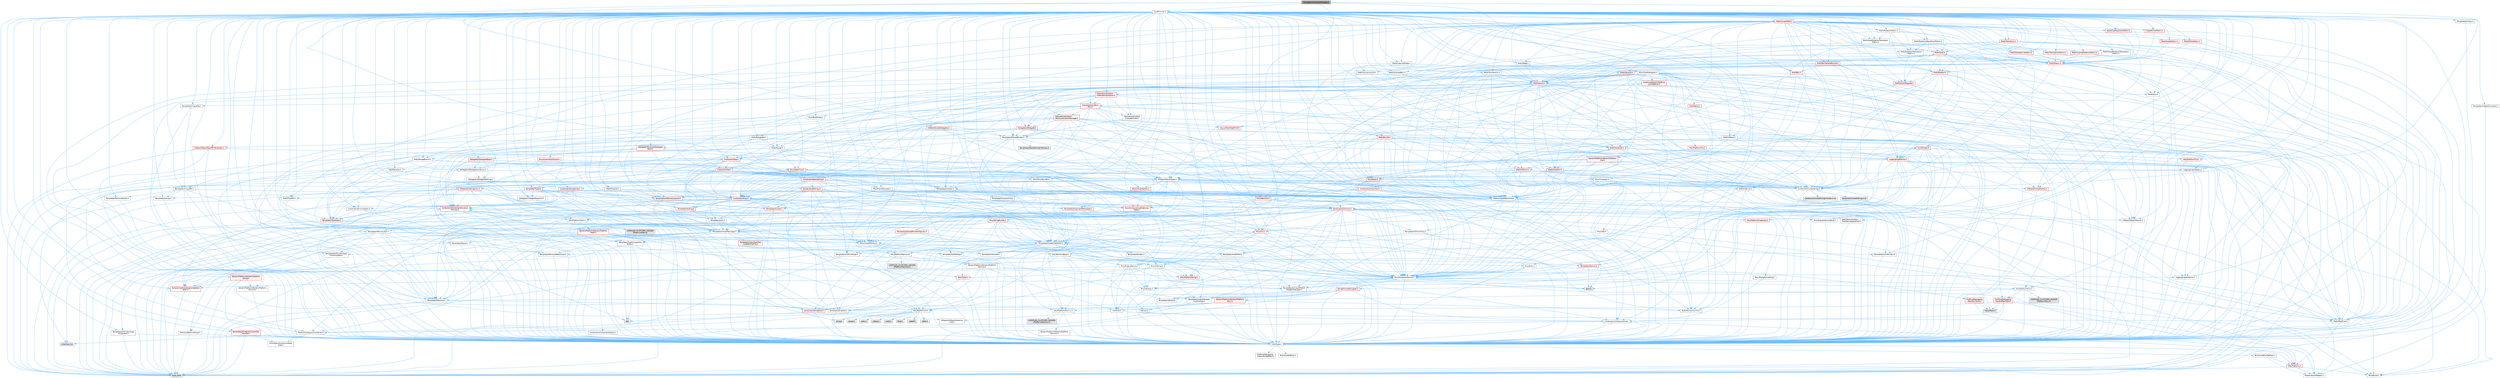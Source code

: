 digraph "PackageLocalizationManager.h"
{
 // INTERACTIVE_SVG=YES
 // LATEX_PDF_SIZE
  bgcolor="transparent";
  edge [fontname=Helvetica,fontsize=10,labelfontname=Helvetica,labelfontsize=10];
  node [fontname=Helvetica,fontsize=10,shape=box,height=0.2,width=0.4];
  Node1 [id="Node000001",label="PackageLocalizationManager.h",height=0.2,width=0.4,color="gray40", fillcolor="grey60", style="filled", fontcolor="black",tooltip=" "];
  Node1 -> Node2 [id="edge1_Node000001_Node000002",color="steelblue1",style="solid",tooltip=" "];
  Node2 [id="Node000002",label="Containers/UnrealString.h",height=0.2,width=0.4,color="grey40", fillcolor="white", style="filled",URL="$d5/dba/UnrealString_8h.html",tooltip=" "];
  Node2 -> Node3 [id="edge2_Node000002_Node000003",color="steelblue1",style="solid",tooltip=" "];
  Node3 [id="Node000003",label="Containers/UnrealStringIncludes.h.inl",height=0.2,width=0.4,color="grey60", fillcolor="#E0E0E0", style="filled",tooltip=" "];
  Node2 -> Node4 [id="edge3_Node000002_Node000004",color="steelblue1",style="solid",tooltip=" "];
  Node4 [id="Node000004",label="Containers/UnrealString.h.inl",height=0.2,width=0.4,color="grey60", fillcolor="#E0E0E0", style="filled",tooltip=" "];
  Node2 -> Node5 [id="edge4_Node000002_Node000005",color="steelblue1",style="solid",tooltip=" "];
  Node5 [id="Node000005",label="Misc/StringFormatArg.h",height=0.2,width=0.4,color="grey40", fillcolor="white", style="filled",URL="$d2/d16/StringFormatArg_8h.html",tooltip=" "];
  Node5 -> Node6 [id="edge5_Node000005_Node000006",color="steelblue1",style="solid",tooltip=" "];
  Node6 [id="Node000006",label="Containers/ContainersFwd.h",height=0.2,width=0.4,color="grey40", fillcolor="white", style="filled",URL="$d4/d0a/ContainersFwd_8h.html",tooltip=" "];
  Node6 -> Node7 [id="edge6_Node000006_Node000007",color="steelblue1",style="solid",tooltip=" "];
  Node7 [id="Node000007",label="HAL/Platform.h",height=0.2,width=0.4,color="red", fillcolor="#FFF0F0", style="filled",URL="$d9/dd0/Platform_8h.html",tooltip=" "];
  Node7 -> Node8 [id="edge7_Node000007_Node000008",color="steelblue1",style="solid",tooltip=" "];
  Node8 [id="Node000008",label="Misc/Build.h",height=0.2,width=0.4,color="grey40", fillcolor="white", style="filled",URL="$d3/dbb/Build_8h.html",tooltip=" "];
  Node7 -> Node10 [id="edge8_Node000007_Node000010",color="steelblue1",style="solid",tooltip=" "];
  Node10 [id="Node000010",label="type_traits",height=0.2,width=0.4,color="grey60", fillcolor="#E0E0E0", style="filled",tooltip=" "];
  Node7 -> Node11 [id="edge9_Node000007_Node000011",color="steelblue1",style="solid",tooltip=" "];
  Node11 [id="Node000011",label="PreprocessorHelpers.h",height=0.2,width=0.4,color="grey40", fillcolor="white", style="filled",URL="$db/ddb/PreprocessorHelpers_8h.html",tooltip=" "];
  Node6 -> Node17 [id="edge10_Node000006_Node000017",color="steelblue1",style="solid",tooltip=" "];
  Node17 [id="Node000017",label="CoreTypes.h",height=0.2,width=0.4,color="grey40", fillcolor="white", style="filled",URL="$dc/dec/CoreTypes_8h.html",tooltip=" "];
  Node17 -> Node7 [id="edge11_Node000017_Node000007",color="steelblue1",style="solid",tooltip=" "];
  Node17 -> Node18 [id="edge12_Node000017_Node000018",color="steelblue1",style="solid",tooltip=" "];
  Node18 [id="Node000018",label="ProfilingDebugging\l/UMemoryDefines.h",height=0.2,width=0.4,color="grey40", fillcolor="white", style="filled",URL="$d2/da2/UMemoryDefines_8h.html",tooltip=" "];
  Node17 -> Node19 [id="edge13_Node000017_Node000019",color="steelblue1",style="solid",tooltip=" "];
  Node19 [id="Node000019",label="Misc/CoreMiscDefines.h",height=0.2,width=0.4,color="grey40", fillcolor="white", style="filled",URL="$da/d38/CoreMiscDefines_8h.html",tooltip=" "];
  Node19 -> Node7 [id="edge14_Node000019_Node000007",color="steelblue1",style="solid",tooltip=" "];
  Node19 -> Node11 [id="edge15_Node000019_Node000011",color="steelblue1",style="solid",tooltip=" "];
  Node17 -> Node20 [id="edge16_Node000017_Node000020",color="steelblue1",style="solid",tooltip=" "];
  Node20 [id="Node000020",label="Misc/CoreDefines.h",height=0.2,width=0.4,color="grey40", fillcolor="white", style="filled",URL="$d3/dd2/CoreDefines_8h.html",tooltip=" "];
  Node6 -> Node21 [id="edge17_Node000006_Node000021",color="steelblue1",style="solid",tooltip=" "];
  Node21 [id="Node000021",label="Traits/IsContiguousContainer.h",height=0.2,width=0.4,color="grey40", fillcolor="white", style="filled",URL="$d5/d3c/IsContiguousContainer_8h.html",tooltip=" "];
  Node21 -> Node17 [id="edge18_Node000021_Node000017",color="steelblue1",style="solid",tooltip=" "];
  Node21 -> Node22 [id="edge19_Node000021_Node000022",color="steelblue1",style="solid",tooltip=" "];
  Node22 [id="Node000022",label="Misc/StaticAssertComplete\lType.h",height=0.2,width=0.4,color="grey40", fillcolor="white", style="filled",URL="$d5/d4e/StaticAssertCompleteType_8h.html",tooltip=" "];
  Node21 -> Node23 [id="edge20_Node000021_Node000023",color="steelblue1",style="solid",tooltip=" "];
  Node23 [id="Node000023",label="initializer_list",height=0.2,width=0.4,color="grey60", fillcolor="#E0E0E0", style="filled",tooltip=" "];
  Node1 -> Node24 [id="edge21_Node000001_Node000024",color="steelblue1",style="solid",tooltip=" "];
  Node24 [id="Node000024",label="CoreMinimal.h",height=0.2,width=0.4,color="grey40", fillcolor="white", style="filled",URL="$d7/d67/CoreMinimal_8h.html",tooltip=" "];
  Node24 -> Node17 [id="edge22_Node000024_Node000017",color="steelblue1",style="solid",tooltip=" "];
  Node24 -> Node25 [id="edge23_Node000024_Node000025",color="steelblue1",style="solid",tooltip=" "];
  Node25 [id="Node000025",label="CoreFwd.h",height=0.2,width=0.4,color="grey40", fillcolor="white", style="filled",URL="$d1/d1e/CoreFwd_8h.html",tooltip=" "];
  Node25 -> Node17 [id="edge24_Node000025_Node000017",color="steelblue1",style="solid",tooltip=" "];
  Node25 -> Node6 [id="edge25_Node000025_Node000006",color="steelblue1",style="solid",tooltip=" "];
  Node25 -> Node26 [id="edge26_Node000025_Node000026",color="steelblue1",style="solid",tooltip=" "];
  Node26 [id="Node000026",label="Math/MathFwd.h",height=0.2,width=0.4,color="grey40", fillcolor="white", style="filled",URL="$d2/d10/MathFwd_8h.html",tooltip=" "];
  Node26 -> Node7 [id="edge27_Node000026_Node000007",color="steelblue1",style="solid",tooltip=" "];
  Node25 -> Node27 [id="edge28_Node000025_Node000027",color="steelblue1",style="solid",tooltip=" "];
  Node27 [id="Node000027",label="UObject/UObjectHierarchy\lFwd.h",height=0.2,width=0.4,color="grey40", fillcolor="white", style="filled",URL="$d3/d13/UObjectHierarchyFwd_8h.html",tooltip=" "];
  Node24 -> Node27 [id="edge29_Node000024_Node000027",color="steelblue1",style="solid",tooltip=" "];
  Node24 -> Node6 [id="edge30_Node000024_Node000006",color="steelblue1",style="solid",tooltip=" "];
  Node24 -> Node28 [id="edge31_Node000024_Node000028",color="steelblue1",style="solid",tooltip=" "];
  Node28 [id="Node000028",label="Misc/VarArgs.h",height=0.2,width=0.4,color="grey40", fillcolor="white", style="filled",URL="$d5/d6f/VarArgs_8h.html",tooltip=" "];
  Node28 -> Node17 [id="edge32_Node000028_Node000017",color="steelblue1",style="solid",tooltip=" "];
  Node24 -> Node29 [id="edge33_Node000024_Node000029",color="steelblue1",style="solid",tooltip=" "];
  Node29 [id="Node000029",label="Logging/LogVerbosity.h",height=0.2,width=0.4,color="grey40", fillcolor="white", style="filled",URL="$d2/d8f/LogVerbosity_8h.html",tooltip=" "];
  Node29 -> Node17 [id="edge34_Node000029_Node000017",color="steelblue1",style="solid",tooltip=" "];
  Node24 -> Node30 [id="edge35_Node000024_Node000030",color="steelblue1",style="solid",tooltip=" "];
  Node30 [id="Node000030",label="Misc/OutputDevice.h",height=0.2,width=0.4,color="grey40", fillcolor="white", style="filled",URL="$d7/d32/OutputDevice_8h.html",tooltip=" "];
  Node30 -> Node25 [id="edge36_Node000030_Node000025",color="steelblue1",style="solid",tooltip=" "];
  Node30 -> Node17 [id="edge37_Node000030_Node000017",color="steelblue1",style="solid",tooltip=" "];
  Node30 -> Node29 [id="edge38_Node000030_Node000029",color="steelblue1",style="solid",tooltip=" "];
  Node30 -> Node28 [id="edge39_Node000030_Node000028",color="steelblue1",style="solid",tooltip=" "];
  Node30 -> Node31 [id="edge40_Node000030_Node000031",color="steelblue1",style="solid",tooltip=" "];
  Node31 [id="Node000031",label="Templates/IsArrayOrRefOf\lTypeByPredicate.h",height=0.2,width=0.4,color="grey40", fillcolor="white", style="filled",URL="$d6/da1/IsArrayOrRefOfTypeByPredicate_8h.html",tooltip=" "];
  Node31 -> Node17 [id="edge41_Node000031_Node000017",color="steelblue1",style="solid",tooltip=" "];
  Node30 -> Node32 [id="edge42_Node000030_Node000032",color="steelblue1",style="solid",tooltip=" "];
  Node32 [id="Node000032",label="Templates/IsValidVariadic\lFunctionArg.h",height=0.2,width=0.4,color="grey40", fillcolor="white", style="filled",URL="$d0/dc8/IsValidVariadicFunctionArg_8h.html",tooltip=" "];
  Node32 -> Node17 [id="edge43_Node000032_Node000017",color="steelblue1",style="solid",tooltip=" "];
  Node32 -> Node33 [id="edge44_Node000032_Node000033",color="steelblue1",style="solid",tooltip=" "];
  Node33 [id="Node000033",label="IsEnum.h",height=0.2,width=0.4,color="grey40", fillcolor="white", style="filled",URL="$d4/de5/IsEnum_8h.html",tooltip=" "];
  Node32 -> Node10 [id="edge45_Node000032_Node000010",color="steelblue1",style="solid",tooltip=" "];
  Node30 -> Node34 [id="edge46_Node000030_Node000034",color="steelblue1",style="solid",tooltip=" "];
  Node34 [id="Node000034",label="Traits/IsCharEncodingCompatible\lWith.h",height=0.2,width=0.4,color="red", fillcolor="#FFF0F0", style="filled",URL="$df/dd1/IsCharEncodingCompatibleWith_8h.html",tooltip=" "];
  Node34 -> Node10 [id="edge47_Node000034_Node000010",color="steelblue1",style="solid",tooltip=" "];
  Node24 -> Node36 [id="edge48_Node000024_Node000036",color="steelblue1",style="solid",tooltip=" "];
  Node36 [id="Node000036",label="HAL/PlatformCrt.h",height=0.2,width=0.4,color="grey40", fillcolor="white", style="filled",URL="$d8/d75/PlatformCrt_8h.html",tooltip=" "];
  Node36 -> Node37 [id="edge49_Node000036_Node000037",color="steelblue1",style="solid",tooltip=" "];
  Node37 [id="Node000037",label="new",height=0.2,width=0.4,color="grey60", fillcolor="#E0E0E0", style="filled",tooltip=" "];
  Node36 -> Node38 [id="edge50_Node000036_Node000038",color="steelblue1",style="solid",tooltip=" "];
  Node38 [id="Node000038",label="wchar.h",height=0.2,width=0.4,color="grey60", fillcolor="#E0E0E0", style="filled",tooltip=" "];
  Node36 -> Node39 [id="edge51_Node000036_Node000039",color="steelblue1",style="solid",tooltip=" "];
  Node39 [id="Node000039",label="stddef.h",height=0.2,width=0.4,color="grey60", fillcolor="#E0E0E0", style="filled",tooltip=" "];
  Node36 -> Node40 [id="edge52_Node000036_Node000040",color="steelblue1",style="solid",tooltip=" "];
  Node40 [id="Node000040",label="stdlib.h",height=0.2,width=0.4,color="grey60", fillcolor="#E0E0E0", style="filled",tooltip=" "];
  Node36 -> Node41 [id="edge53_Node000036_Node000041",color="steelblue1",style="solid",tooltip=" "];
  Node41 [id="Node000041",label="stdio.h",height=0.2,width=0.4,color="grey60", fillcolor="#E0E0E0", style="filled",tooltip=" "];
  Node36 -> Node42 [id="edge54_Node000036_Node000042",color="steelblue1",style="solid",tooltip=" "];
  Node42 [id="Node000042",label="stdarg.h",height=0.2,width=0.4,color="grey60", fillcolor="#E0E0E0", style="filled",tooltip=" "];
  Node36 -> Node43 [id="edge55_Node000036_Node000043",color="steelblue1",style="solid",tooltip=" "];
  Node43 [id="Node000043",label="math.h",height=0.2,width=0.4,color="grey60", fillcolor="#E0E0E0", style="filled",tooltip=" "];
  Node36 -> Node44 [id="edge56_Node000036_Node000044",color="steelblue1",style="solid",tooltip=" "];
  Node44 [id="Node000044",label="float.h",height=0.2,width=0.4,color="grey60", fillcolor="#E0E0E0", style="filled",tooltip=" "];
  Node36 -> Node45 [id="edge57_Node000036_Node000045",color="steelblue1",style="solid",tooltip=" "];
  Node45 [id="Node000045",label="string.h",height=0.2,width=0.4,color="grey60", fillcolor="#E0E0E0", style="filled",tooltip=" "];
  Node24 -> Node46 [id="edge58_Node000024_Node000046",color="steelblue1",style="solid",tooltip=" "];
  Node46 [id="Node000046",label="HAL/PlatformMisc.h",height=0.2,width=0.4,color="grey40", fillcolor="white", style="filled",URL="$d0/df5/PlatformMisc_8h.html",tooltip=" "];
  Node46 -> Node17 [id="edge59_Node000046_Node000017",color="steelblue1",style="solid",tooltip=" "];
  Node46 -> Node47 [id="edge60_Node000046_Node000047",color="steelblue1",style="solid",tooltip=" "];
  Node47 [id="Node000047",label="GenericPlatform/GenericPlatform\lMisc.h",height=0.2,width=0.4,color="red", fillcolor="#FFF0F0", style="filled",URL="$db/d9a/GenericPlatformMisc_8h.html",tooltip=" "];
  Node47 -> Node48 [id="edge61_Node000047_Node000048",color="steelblue1",style="solid",tooltip=" "];
  Node48 [id="Node000048",label="Containers/StringFwd.h",height=0.2,width=0.4,color="red", fillcolor="#FFF0F0", style="filled",URL="$df/d37/StringFwd_8h.html",tooltip=" "];
  Node48 -> Node17 [id="edge62_Node000048_Node000017",color="steelblue1",style="solid",tooltip=" "];
  Node48 -> Node21 [id="edge63_Node000048_Node000021",color="steelblue1",style="solid",tooltip=" "];
  Node47 -> Node25 [id="edge64_Node000047_Node000025",color="steelblue1",style="solid",tooltip=" "];
  Node47 -> Node17 [id="edge65_Node000047_Node000017",color="steelblue1",style="solid",tooltip=" "];
  Node47 -> Node36 [id="edge66_Node000047_Node000036",color="steelblue1",style="solid",tooltip=" "];
  Node47 -> Node51 [id="edge67_Node000047_Node000051",color="steelblue1",style="solid",tooltip=" "];
  Node51 [id="Node000051",label="Math/NumericLimits.h",height=0.2,width=0.4,color="grey40", fillcolor="white", style="filled",URL="$df/d1b/NumericLimits_8h.html",tooltip=" "];
  Node51 -> Node17 [id="edge68_Node000051_Node000017",color="steelblue1",style="solid",tooltip=" "];
  Node46 -> Node56 [id="edge69_Node000046_Node000056",color="steelblue1",style="solid",tooltip=" "];
  Node56 [id="Node000056",label="COMPILED_PLATFORM_HEADER\l(PlatformMisc.h)",height=0.2,width=0.4,color="grey60", fillcolor="#E0E0E0", style="filled",tooltip=" "];
  Node46 -> Node57 [id="edge70_Node000046_Node000057",color="steelblue1",style="solid",tooltip=" "];
  Node57 [id="Node000057",label="ProfilingDebugging\l/CpuProfilerTrace.h",height=0.2,width=0.4,color="red", fillcolor="#FFF0F0", style="filled",URL="$da/dcb/CpuProfilerTrace_8h.html",tooltip=" "];
  Node57 -> Node17 [id="edge71_Node000057_Node000017",color="steelblue1",style="solid",tooltip=" "];
  Node57 -> Node6 [id="edge72_Node000057_Node000006",color="steelblue1",style="solid",tooltip=" "];
  Node57 -> Node58 [id="edge73_Node000057_Node000058",color="steelblue1",style="solid",tooltip=" "];
  Node58 [id="Node000058",label="HAL/PlatformAtomics.h",height=0.2,width=0.4,color="grey40", fillcolor="white", style="filled",URL="$d3/d36/PlatformAtomics_8h.html",tooltip=" "];
  Node58 -> Node17 [id="edge74_Node000058_Node000017",color="steelblue1",style="solid",tooltip=" "];
  Node58 -> Node59 [id="edge75_Node000058_Node000059",color="steelblue1",style="solid",tooltip=" "];
  Node59 [id="Node000059",label="GenericPlatform/GenericPlatform\lAtomics.h",height=0.2,width=0.4,color="grey40", fillcolor="white", style="filled",URL="$da/d72/GenericPlatformAtomics_8h.html",tooltip=" "];
  Node59 -> Node17 [id="edge76_Node000059_Node000017",color="steelblue1",style="solid",tooltip=" "];
  Node58 -> Node60 [id="edge77_Node000058_Node000060",color="steelblue1",style="solid",tooltip=" "];
  Node60 [id="Node000060",label="COMPILED_PLATFORM_HEADER\l(PlatformAtomics.h)",height=0.2,width=0.4,color="grey60", fillcolor="#E0E0E0", style="filled",tooltip=" "];
  Node57 -> Node11 [id="edge78_Node000057_Node000011",color="steelblue1",style="solid",tooltip=" "];
  Node57 -> Node8 [id="edge79_Node000057_Node000008",color="steelblue1",style="solid",tooltip=" "];
  Node57 -> Node64 [id="edge80_Node000057_Node000064",color="steelblue1",style="solid",tooltip=" "];
  Node64 [id="Node000064",label="Trace/Trace.h",height=0.2,width=0.4,color="grey60", fillcolor="#E0E0E0", style="filled",tooltip=" "];
  Node24 -> Node65 [id="edge81_Node000024_Node000065",color="steelblue1",style="solid",tooltip=" "];
  Node65 [id="Node000065",label="Misc/AssertionMacros.h",height=0.2,width=0.4,color="grey40", fillcolor="white", style="filled",URL="$d0/dfa/AssertionMacros_8h.html",tooltip=" "];
  Node65 -> Node17 [id="edge82_Node000065_Node000017",color="steelblue1",style="solid",tooltip=" "];
  Node65 -> Node7 [id="edge83_Node000065_Node000007",color="steelblue1",style="solid",tooltip=" "];
  Node65 -> Node46 [id="edge84_Node000065_Node000046",color="steelblue1",style="solid",tooltip=" "];
  Node65 -> Node11 [id="edge85_Node000065_Node000011",color="steelblue1",style="solid",tooltip=" "];
  Node65 -> Node66 [id="edge86_Node000065_Node000066",color="steelblue1",style="solid",tooltip=" "];
  Node66 [id="Node000066",label="Templates/EnableIf.h",height=0.2,width=0.4,color="grey40", fillcolor="white", style="filled",URL="$d7/d60/EnableIf_8h.html",tooltip=" "];
  Node66 -> Node17 [id="edge87_Node000066_Node000017",color="steelblue1",style="solid",tooltip=" "];
  Node65 -> Node31 [id="edge88_Node000065_Node000031",color="steelblue1",style="solid",tooltip=" "];
  Node65 -> Node32 [id="edge89_Node000065_Node000032",color="steelblue1",style="solid",tooltip=" "];
  Node65 -> Node34 [id="edge90_Node000065_Node000034",color="steelblue1",style="solid",tooltip=" "];
  Node65 -> Node28 [id="edge91_Node000065_Node000028",color="steelblue1",style="solid",tooltip=" "];
  Node65 -> Node67 [id="edge92_Node000065_Node000067",color="steelblue1",style="solid",tooltip=" "];
  Node67 [id="Node000067",label="String/FormatStringSan.h",height=0.2,width=0.4,color="red", fillcolor="#FFF0F0", style="filled",URL="$d3/d8b/FormatStringSan_8h.html",tooltip=" "];
  Node67 -> Node10 [id="edge93_Node000067_Node000010",color="steelblue1",style="solid",tooltip=" "];
  Node67 -> Node17 [id="edge94_Node000067_Node000017",color="steelblue1",style="solid",tooltip=" "];
  Node67 -> Node68 [id="edge95_Node000067_Node000068",color="steelblue1",style="solid",tooltip=" "];
  Node68 [id="Node000068",label="Templates/Requires.h",height=0.2,width=0.4,color="grey40", fillcolor="white", style="filled",URL="$dc/d96/Requires_8h.html",tooltip=" "];
  Node68 -> Node66 [id="edge96_Node000068_Node000066",color="steelblue1",style="solid",tooltip=" "];
  Node68 -> Node10 [id="edge97_Node000068_Node000010",color="steelblue1",style="solid",tooltip=" "];
  Node67 -> Node69 [id="edge98_Node000067_Node000069",color="steelblue1",style="solid",tooltip=" "];
  Node69 [id="Node000069",label="Templates/Identity.h",height=0.2,width=0.4,color="grey40", fillcolor="white", style="filled",URL="$d0/dd5/Identity_8h.html",tooltip=" "];
  Node67 -> Node32 [id="edge99_Node000067_Node000032",color="steelblue1",style="solid",tooltip=" "];
  Node67 -> Node6 [id="edge100_Node000067_Node000006",color="steelblue1",style="solid",tooltip=" "];
  Node65 -> Node73 [id="edge101_Node000065_Node000073",color="steelblue1",style="solid",tooltip=" "];
  Node73 [id="Node000073",label="atomic",height=0.2,width=0.4,color="grey60", fillcolor="#E0E0E0", style="filled",tooltip=" "];
  Node24 -> Node74 [id="edge102_Node000024_Node000074",color="steelblue1",style="solid",tooltip=" "];
  Node74 [id="Node000074",label="Templates/IsPointer.h",height=0.2,width=0.4,color="grey40", fillcolor="white", style="filled",URL="$d7/d05/IsPointer_8h.html",tooltip=" "];
  Node74 -> Node17 [id="edge103_Node000074_Node000017",color="steelblue1",style="solid",tooltip=" "];
  Node24 -> Node75 [id="edge104_Node000024_Node000075",color="steelblue1",style="solid",tooltip=" "];
  Node75 [id="Node000075",label="HAL/PlatformMemory.h",height=0.2,width=0.4,color="grey40", fillcolor="white", style="filled",URL="$de/d68/PlatformMemory_8h.html",tooltip=" "];
  Node75 -> Node17 [id="edge105_Node000075_Node000017",color="steelblue1",style="solid",tooltip=" "];
  Node75 -> Node76 [id="edge106_Node000075_Node000076",color="steelblue1",style="solid",tooltip=" "];
  Node76 [id="Node000076",label="GenericPlatform/GenericPlatform\lMemory.h",height=0.2,width=0.4,color="grey40", fillcolor="white", style="filled",URL="$dd/d22/GenericPlatformMemory_8h.html",tooltip=" "];
  Node76 -> Node25 [id="edge107_Node000076_Node000025",color="steelblue1",style="solid",tooltip=" "];
  Node76 -> Node17 [id="edge108_Node000076_Node000017",color="steelblue1",style="solid",tooltip=" "];
  Node76 -> Node77 [id="edge109_Node000076_Node000077",color="steelblue1",style="solid",tooltip=" "];
  Node77 [id="Node000077",label="HAL/PlatformString.h",height=0.2,width=0.4,color="red", fillcolor="#FFF0F0", style="filled",URL="$db/db5/PlatformString_8h.html",tooltip=" "];
  Node77 -> Node17 [id="edge110_Node000077_Node000017",color="steelblue1",style="solid",tooltip=" "];
  Node76 -> Node45 [id="edge111_Node000076_Node000045",color="steelblue1",style="solid",tooltip=" "];
  Node76 -> Node38 [id="edge112_Node000076_Node000038",color="steelblue1",style="solid",tooltip=" "];
  Node75 -> Node79 [id="edge113_Node000075_Node000079",color="steelblue1",style="solid",tooltip=" "];
  Node79 [id="Node000079",label="COMPILED_PLATFORM_HEADER\l(PlatformMemory.h)",height=0.2,width=0.4,color="grey60", fillcolor="#E0E0E0", style="filled",tooltip=" "];
  Node24 -> Node58 [id="edge114_Node000024_Node000058",color="steelblue1",style="solid",tooltip=" "];
  Node24 -> Node80 [id="edge115_Node000024_Node000080",color="steelblue1",style="solid",tooltip=" "];
  Node80 [id="Node000080",label="Misc/Exec.h",height=0.2,width=0.4,color="grey40", fillcolor="white", style="filled",URL="$de/ddb/Exec_8h.html",tooltip=" "];
  Node80 -> Node17 [id="edge116_Node000080_Node000017",color="steelblue1",style="solid",tooltip=" "];
  Node80 -> Node65 [id="edge117_Node000080_Node000065",color="steelblue1",style="solid",tooltip=" "];
  Node24 -> Node81 [id="edge118_Node000024_Node000081",color="steelblue1",style="solid",tooltip=" "];
  Node81 [id="Node000081",label="HAL/MemoryBase.h",height=0.2,width=0.4,color="grey40", fillcolor="white", style="filled",URL="$d6/d9f/MemoryBase_8h.html",tooltip=" "];
  Node81 -> Node17 [id="edge119_Node000081_Node000017",color="steelblue1",style="solid",tooltip=" "];
  Node81 -> Node58 [id="edge120_Node000081_Node000058",color="steelblue1",style="solid",tooltip=" "];
  Node81 -> Node36 [id="edge121_Node000081_Node000036",color="steelblue1",style="solid",tooltip=" "];
  Node81 -> Node80 [id="edge122_Node000081_Node000080",color="steelblue1",style="solid",tooltip=" "];
  Node81 -> Node30 [id="edge123_Node000081_Node000030",color="steelblue1",style="solid",tooltip=" "];
  Node81 -> Node82 [id="edge124_Node000081_Node000082",color="steelblue1",style="solid",tooltip=" "];
  Node82 [id="Node000082",label="Templates/Atomic.h",height=0.2,width=0.4,color="red", fillcolor="#FFF0F0", style="filled",URL="$d3/d91/Atomic_8h.html",tooltip=" "];
  Node82 -> Node73 [id="edge125_Node000082_Node000073",color="steelblue1",style="solid",tooltip=" "];
  Node24 -> Node91 [id="edge126_Node000024_Node000091",color="steelblue1",style="solid",tooltip=" "];
  Node91 [id="Node000091",label="HAL/UnrealMemory.h",height=0.2,width=0.4,color="grey40", fillcolor="white", style="filled",URL="$d9/d96/UnrealMemory_8h.html",tooltip=" "];
  Node91 -> Node17 [id="edge127_Node000091_Node000017",color="steelblue1",style="solid",tooltip=" "];
  Node91 -> Node76 [id="edge128_Node000091_Node000076",color="steelblue1",style="solid",tooltip=" "];
  Node91 -> Node81 [id="edge129_Node000091_Node000081",color="steelblue1",style="solid",tooltip=" "];
  Node91 -> Node75 [id="edge130_Node000091_Node000075",color="steelblue1",style="solid",tooltip=" "];
  Node91 -> Node92 [id="edge131_Node000091_Node000092",color="steelblue1",style="solid",tooltip=" "];
  Node92 [id="Node000092",label="ProfilingDebugging\l/MemoryTrace.h",height=0.2,width=0.4,color="red", fillcolor="#FFF0F0", style="filled",URL="$da/dd7/MemoryTrace_8h.html",tooltip=" "];
  Node92 -> Node7 [id="edge132_Node000092_Node000007",color="steelblue1",style="solid",tooltip=" "];
  Node92 -> Node64 [id="edge133_Node000092_Node000064",color="steelblue1",style="solid",tooltip=" "];
  Node91 -> Node74 [id="edge134_Node000091_Node000074",color="steelblue1",style="solid",tooltip=" "];
  Node24 -> Node93 [id="edge135_Node000024_Node000093",color="steelblue1",style="solid",tooltip=" "];
  Node93 [id="Node000093",label="Templates/IsArithmetic.h",height=0.2,width=0.4,color="grey40", fillcolor="white", style="filled",URL="$d2/d5d/IsArithmetic_8h.html",tooltip=" "];
  Node93 -> Node17 [id="edge136_Node000093_Node000017",color="steelblue1",style="solid",tooltip=" "];
  Node24 -> Node87 [id="edge137_Node000024_Node000087",color="steelblue1",style="solid",tooltip=" "];
  Node87 [id="Node000087",label="Templates/AndOrNot.h",height=0.2,width=0.4,color="grey40", fillcolor="white", style="filled",URL="$db/d0a/AndOrNot_8h.html",tooltip=" "];
  Node87 -> Node17 [id="edge138_Node000087_Node000017",color="steelblue1",style="solid",tooltip=" "];
  Node24 -> Node94 [id="edge139_Node000024_Node000094",color="steelblue1",style="solid",tooltip=" "];
  Node94 [id="Node000094",label="Templates/IsPODType.h",height=0.2,width=0.4,color="grey40", fillcolor="white", style="filled",URL="$d7/db1/IsPODType_8h.html",tooltip=" "];
  Node94 -> Node17 [id="edge140_Node000094_Node000017",color="steelblue1",style="solid",tooltip=" "];
  Node24 -> Node95 [id="edge141_Node000024_Node000095",color="steelblue1",style="solid",tooltip=" "];
  Node95 [id="Node000095",label="Templates/IsUECoreType.h",height=0.2,width=0.4,color="grey40", fillcolor="white", style="filled",URL="$d1/db8/IsUECoreType_8h.html",tooltip=" "];
  Node95 -> Node17 [id="edge142_Node000095_Node000017",color="steelblue1",style="solid",tooltip=" "];
  Node95 -> Node10 [id="edge143_Node000095_Node000010",color="steelblue1",style="solid",tooltip=" "];
  Node24 -> Node88 [id="edge144_Node000024_Node000088",color="steelblue1",style="solid",tooltip=" "];
  Node88 [id="Node000088",label="Templates/IsTriviallyCopy\lConstructible.h",height=0.2,width=0.4,color="grey40", fillcolor="white", style="filled",URL="$d3/d78/IsTriviallyCopyConstructible_8h.html",tooltip=" "];
  Node88 -> Node17 [id="edge145_Node000088_Node000017",color="steelblue1",style="solid",tooltip=" "];
  Node88 -> Node10 [id="edge146_Node000088_Node000010",color="steelblue1",style="solid",tooltip=" "];
  Node24 -> Node96 [id="edge147_Node000024_Node000096",color="steelblue1",style="solid",tooltip=" "];
  Node96 [id="Node000096",label="Templates/UnrealTypeTraits.h",height=0.2,width=0.4,color="grey40", fillcolor="white", style="filled",URL="$d2/d2d/UnrealTypeTraits_8h.html",tooltip=" "];
  Node96 -> Node17 [id="edge148_Node000096_Node000017",color="steelblue1",style="solid",tooltip=" "];
  Node96 -> Node74 [id="edge149_Node000096_Node000074",color="steelblue1",style="solid",tooltip=" "];
  Node96 -> Node65 [id="edge150_Node000096_Node000065",color="steelblue1",style="solid",tooltip=" "];
  Node96 -> Node87 [id="edge151_Node000096_Node000087",color="steelblue1",style="solid",tooltip=" "];
  Node96 -> Node66 [id="edge152_Node000096_Node000066",color="steelblue1",style="solid",tooltip=" "];
  Node96 -> Node93 [id="edge153_Node000096_Node000093",color="steelblue1",style="solid",tooltip=" "];
  Node96 -> Node33 [id="edge154_Node000096_Node000033",color="steelblue1",style="solid",tooltip=" "];
  Node96 -> Node97 [id="edge155_Node000096_Node000097",color="steelblue1",style="solid",tooltip=" "];
  Node97 [id="Node000097",label="Templates/Models.h",height=0.2,width=0.4,color="grey40", fillcolor="white", style="filled",URL="$d3/d0c/Models_8h.html",tooltip=" "];
  Node97 -> Node69 [id="edge156_Node000097_Node000069",color="steelblue1",style="solid",tooltip=" "];
  Node96 -> Node94 [id="edge157_Node000096_Node000094",color="steelblue1",style="solid",tooltip=" "];
  Node96 -> Node95 [id="edge158_Node000096_Node000095",color="steelblue1",style="solid",tooltip=" "];
  Node96 -> Node88 [id="edge159_Node000096_Node000088",color="steelblue1",style="solid",tooltip=" "];
  Node24 -> Node66 [id="edge160_Node000024_Node000066",color="steelblue1",style="solid",tooltip=" "];
  Node24 -> Node98 [id="edge161_Node000024_Node000098",color="steelblue1",style="solid",tooltip=" "];
  Node98 [id="Node000098",label="Templates/RemoveReference.h",height=0.2,width=0.4,color="grey40", fillcolor="white", style="filled",URL="$da/dbe/RemoveReference_8h.html",tooltip=" "];
  Node98 -> Node17 [id="edge162_Node000098_Node000017",color="steelblue1",style="solid",tooltip=" "];
  Node24 -> Node99 [id="edge163_Node000024_Node000099",color="steelblue1",style="solid",tooltip=" "];
  Node99 [id="Node000099",label="Templates/IntegralConstant.h",height=0.2,width=0.4,color="grey40", fillcolor="white", style="filled",URL="$db/d1b/IntegralConstant_8h.html",tooltip=" "];
  Node99 -> Node17 [id="edge164_Node000099_Node000017",color="steelblue1",style="solid",tooltip=" "];
  Node24 -> Node100 [id="edge165_Node000024_Node000100",color="steelblue1",style="solid",tooltip=" "];
  Node100 [id="Node000100",label="Templates/IsClass.h",height=0.2,width=0.4,color="grey40", fillcolor="white", style="filled",URL="$db/dcb/IsClass_8h.html",tooltip=" "];
  Node100 -> Node17 [id="edge166_Node000100_Node000017",color="steelblue1",style="solid",tooltip=" "];
  Node24 -> Node101 [id="edge167_Node000024_Node000101",color="steelblue1",style="solid",tooltip=" "];
  Node101 [id="Node000101",label="Templates/TypeCompatible\lBytes.h",height=0.2,width=0.4,color="grey40", fillcolor="white", style="filled",URL="$df/d0a/TypeCompatibleBytes_8h.html",tooltip=" "];
  Node101 -> Node17 [id="edge168_Node000101_Node000017",color="steelblue1",style="solid",tooltip=" "];
  Node101 -> Node45 [id="edge169_Node000101_Node000045",color="steelblue1",style="solid",tooltip=" "];
  Node101 -> Node37 [id="edge170_Node000101_Node000037",color="steelblue1",style="solid",tooltip=" "];
  Node101 -> Node10 [id="edge171_Node000101_Node000010",color="steelblue1",style="solid",tooltip=" "];
  Node24 -> Node21 [id="edge172_Node000024_Node000021",color="steelblue1",style="solid",tooltip=" "];
  Node24 -> Node102 [id="edge173_Node000024_Node000102",color="steelblue1",style="solid",tooltip=" "];
  Node102 [id="Node000102",label="Templates/UnrealTemplate.h",height=0.2,width=0.4,color="grey40", fillcolor="white", style="filled",URL="$d4/d24/UnrealTemplate_8h.html",tooltip=" "];
  Node102 -> Node17 [id="edge174_Node000102_Node000017",color="steelblue1",style="solid",tooltip=" "];
  Node102 -> Node74 [id="edge175_Node000102_Node000074",color="steelblue1",style="solid",tooltip=" "];
  Node102 -> Node91 [id="edge176_Node000102_Node000091",color="steelblue1",style="solid",tooltip=" "];
  Node102 -> Node103 [id="edge177_Node000102_Node000103",color="steelblue1",style="solid",tooltip=" "];
  Node103 [id="Node000103",label="Templates/CopyQualifiers\lAndRefsFromTo.h",height=0.2,width=0.4,color="red", fillcolor="#FFF0F0", style="filled",URL="$d3/db3/CopyQualifiersAndRefsFromTo_8h.html",tooltip=" "];
  Node102 -> Node96 [id="edge178_Node000102_Node000096",color="steelblue1",style="solid",tooltip=" "];
  Node102 -> Node98 [id="edge179_Node000102_Node000098",color="steelblue1",style="solid",tooltip=" "];
  Node102 -> Node68 [id="edge180_Node000102_Node000068",color="steelblue1",style="solid",tooltip=" "];
  Node102 -> Node101 [id="edge181_Node000102_Node000101",color="steelblue1",style="solid",tooltip=" "];
  Node102 -> Node69 [id="edge182_Node000102_Node000069",color="steelblue1",style="solid",tooltip=" "];
  Node102 -> Node21 [id="edge183_Node000102_Node000021",color="steelblue1",style="solid",tooltip=" "];
  Node102 -> Node105 [id="edge184_Node000102_Node000105",color="steelblue1",style="solid",tooltip=" "];
  Node105 [id="Node000105",label="Traits/UseBitwiseSwap.h",height=0.2,width=0.4,color="grey40", fillcolor="white", style="filled",URL="$db/df3/UseBitwiseSwap_8h.html",tooltip=" "];
  Node105 -> Node17 [id="edge185_Node000105_Node000017",color="steelblue1",style="solid",tooltip=" "];
  Node105 -> Node10 [id="edge186_Node000105_Node000010",color="steelblue1",style="solid",tooltip=" "];
  Node102 -> Node10 [id="edge187_Node000102_Node000010",color="steelblue1",style="solid",tooltip=" "];
  Node24 -> Node51 [id="edge188_Node000024_Node000051",color="steelblue1",style="solid",tooltip=" "];
  Node24 -> Node106 [id="edge189_Node000024_Node000106",color="steelblue1",style="solid",tooltip=" "];
  Node106 [id="Node000106",label="HAL/PlatformMath.h",height=0.2,width=0.4,color="grey40", fillcolor="white", style="filled",URL="$dc/d53/PlatformMath_8h.html",tooltip=" "];
  Node106 -> Node17 [id="edge190_Node000106_Node000017",color="steelblue1",style="solid",tooltip=" "];
  Node106 -> Node107 [id="edge191_Node000106_Node000107",color="steelblue1",style="solid",tooltip=" "];
  Node107 [id="Node000107",label="GenericPlatform/GenericPlatform\lMath.h",height=0.2,width=0.4,color="red", fillcolor="#FFF0F0", style="filled",URL="$d5/d79/GenericPlatformMath_8h.html",tooltip=" "];
  Node107 -> Node17 [id="edge192_Node000107_Node000017",color="steelblue1",style="solid",tooltip=" "];
  Node107 -> Node6 [id="edge193_Node000107_Node000006",color="steelblue1",style="solid",tooltip=" "];
  Node107 -> Node36 [id="edge194_Node000107_Node000036",color="steelblue1",style="solid",tooltip=" "];
  Node107 -> Node87 [id="edge195_Node000107_Node000087",color="steelblue1",style="solid",tooltip=" "];
  Node107 -> Node108 [id="edge196_Node000107_Node000108",color="steelblue1",style="solid",tooltip=" "];
  Node108 [id="Node000108",label="Templates/Decay.h",height=0.2,width=0.4,color="grey40", fillcolor="white", style="filled",URL="$dd/d0f/Decay_8h.html",tooltip=" "];
  Node108 -> Node17 [id="edge197_Node000108_Node000017",color="steelblue1",style="solid",tooltip=" "];
  Node108 -> Node98 [id="edge198_Node000108_Node000098",color="steelblue1",style="solid",tooltip=" "];
  Node108 -> Node10 [id="edge199_Node000108_Node000010",color="steelblue1",style="solid",tooltip=" "];
  Node107 -> Node96 [id="edge200_Node000107_Node000096",color="steelblue1",style="solid",tooltip=" "];
  Node107 -> Node68 [id="edge201_Node000107_Node000068",color="steelblue1",style="solid",tooltip=" "];
  Node107 -> Node101 [id="edge202_Node000107_Node000101",color="steelblue1",style="solid",tooltip=" "];
  Node107 -> Node10 [id="edge203_Node000107_Node000010",color="steelblue1",style="solid",tooltip=" "];
  Node106 -> Node113 [id="edge204_Node000106_Node000113",color="steelblue1",style="solid",tooltip=" "];
  Node113 [id="Node000113",label="COMPILED_PLATFORM_HEADER\l(PlatformMath.h)",height=0.2,width=0.4,color="grey60", fillcolor="#E0E0E0", style="filled",tooltip=" "];
  Node24 -> Node89 [id="edge205_Node000024_Node000089",color="steelblue1",style="solid",tooltip=" "];
  Node89 [id="Node000089",label="Templates/IsTriviallyCopy\lAssignable.h",height=0.2,width=0.4,color="grey40", fillcolor="white", style="filled",URL="$d2/df2/IsTriviallyCopyAssignable_8h.html",tooltip=" "];
  Node89 -> Node17 [id="edge206_Node000089_Node000017",color="steelblue1",style="solid",tooltip=" "];
  Node89 -> Node10 [id="edge207_Node000089_Node000010",color="steelblue1",style="solid",tooltip=" "];
  Node24 -> Node114 [id="edge208_Node000024_Node000114",color="steelblue1",style="solid",tooltip=" "];
  Node114 [id="Node000114",label="Templates/MemoryOps.h",height=0.2,width=0.4,color="grey40", fillcolor="white", style="filled",URL="$db/dea/MemoryOps_8h.html",tooltip=" "];
  Node114 -> Node17 [id="edge209_Node000114_Node000017",color="steelblue1",style="solid",tooltip=" "];
  Node114 -> Node91 [id="edge210_Node000114_Node000091",color="steelblue1",style="solid",tooltip=" "];
  Node114 -> Node89 [id="edge211_Node000114_Node000089",color="steelblue1",style="solid",tooltip=" "];
  Node114 -> Node88 [id="edge212_Node000114_Node000088",color="steelblue1",style="solid",tooltip=" "];
  Node114 -> Node68 [id="edge213_Node000114_Node000068",color="steelblue1",style="solid",tooltip=" "];
  Node114 -> Node96 [id="edge214_Node000114_Node000096",color="steelblue1",style="solid",tooltip=" "];
  Node114 -> Node105 [id="edge215_Node000114_Node000105",color="steelblue1",style="solid",tooltip=" "];
  Node114 -> Node37 [id="edge216_Node000114_Node000037",color="steelblue1",style="solid",tooltip=" "];
  Node114 -> Node10 [id="edge217_Node000114_Node000010",color="steelblue1",style="solid",tooltip=" "];
  Node24 -> Node115 [id="edge218_Node000024_Node000115",color="steelblue1",style="solid",tooltip=" "];
  Node115 [id="Node000115",label="Containers/ContainerAllocation\lPolicies.h",height=0.2,width=0.4,color="red", fillcolor="#FFF0F0", style="filled",URL="$d7/dff/ContainerAllocationPolicies_8h.html",tooltip=" "];
  Node115 -> Node17 [id="edge219_Node000115_Node000017",color="steelblue1",style="solid",tooltip=" "];
  Node115 -> Node116 [id="edge220_Node000115_Node000116",color="steelblue1",style="solid",tooltip=" "];
  Node116 [id="Node000116",label="Containers/ContainerHelpers.h",height=0.2,width=0.4,color="grey40", fillcolor="white", style="filled",URL="$d7/d33/ContainerHelpers_8h.html",tooltip=" "];
  Node116 -> Node17 [id="edge221_Node000116_Node000017",color="steelblue1",style="solid",tooltip=" "];
  Node115 -> Node115 [id="edge222_Node000115_Node000115",color="steelblue1",style="solid",tooltip=" "];
  Node115 -> Node106 [id="edge223_Node000115_Node000106",color="steelblue1",style="solid",tooltip=" "];
  Node115 -> Node91 [id="edge224_Node000115_Node000091",color="steelblue1",style="solid",tooltip=" "];
  Node115 -> Node51 [id="edge225_Node000115_Node000051",color="steelblue1",style="solid",tooltip=" "];
  Node115 -> Node65 [id="edge226_Node000115_Node000065",color="steelblue1",style="solid",tooltip=" "];
  Node115 -> Node114 [id="edge227_Node000115_Node000114",color="steelblue1",style="solid",tooltip=" "];
  Node115 -> Node101 [id="edge228_Node000115_Node000101",color="steelblue1",style="solid",tooltip=" "];
  Node115 -> Node10 [id="edge229_Node000115_Node000010",color="steelblue1",style="solid",tooltip=" "];
  Node24 -> Node118 [id="edge230_Node000024_Node000118",color="steelblue1",style="solid",tooltip=" "];
  Node118 [id="Node000118",label="Templates/IsEnumClass.h",height=0.2,width=0.4,color="grey40", fillcolor="white", style="filled",URL="$d7/d15/IsEnumClass_8h.html",tooltip=" "];
  Node118 -> Node17 [id="edge231_Node000118_Node000017",color="steelblue1",style="solid",tooltip=" "];
  Node118 -> Node87 [id="edge232_Node000118_Node000087",color="steelblue1",style="solid",tooltip=" "];
  Node24 -> Node119 [id="edge233_Node000024_Node000119",color="steelblue1",style="solid",tooltip=" "];
  Node119 [id="Node000119",label="HAL/PlatformProperties.h",height=0.2,width=0.4,color="red", fillcolor="#FFF0F0", style="filled",URL="$d9/db0/PlatformProperties_8h.html",tooltip=" "];
  Node119 -> Node17 [id="edge234_Node000119_Node000017",color="steelblue1",style="solid",tooltip=" "];
  Node24 -> Node122 [id="edge235_Node000024_Node000122",color="steelblue1",style="solid",tooltip=" "];
  Node122 [id="Node000122",label="Misc/EngineVersionBase.h",height=0.2,width=0.4,color="grey40", fillcolor="white", style="filled",URL="$d5/d2b/EngineVersionBase_8h.html",tooltip=" "];
  Node122 -> Node17 [id="edge236_Node000122_Node000017",color="steelblue1",style="solid",tooltip=" "];
  Node24 -> Node123 [id="edge237_Node000024_Node000123",color="steelblue1",style="solid",tooltip=" "];
  Node123 [id="Node000123",label="Internationalization\l/TextNamespaceFwd.h",height=0.2,width=0.4,color="grey40", fillcolor="white", style="filled",URL="$d8/d97/TextNamespaceFwd_8h.html",tooltip=" "];
  Node123 -> Node17 [id="edge238_Node000123_Node000017",color="steelblue1",style="solid",tooltip=" "];
  Node24 -> Node124 [id="edge239_Node000024_Node000124",color="steelblue1",style="solid",tooltip=" "];
  Node124 [id="Node000124",label="Serialization/Archive.h",height=0.2,width=0.4,color="red", fillcolor="#FFF0F0", style="filled",URL="$d7/d3b/Archive_8h.html",tooltip=" "];
  Node124 -> Node25 [id="edge240_Node000124_Node000025",color="steelblue1",style="solid",tooltip=" "];
  Node124 -> Node17 [id="edge241_Node000124_Node000017",color="steelblue1",style="solid",tooltip=" "];
  Node124 -> Node119 [id="edge242_Node000124_Node000119",color="steelblue1",style="solid",tooltip=" "];
  Node124 -> Node123 [id="edge243_Node000124_Node000123",color="steelblue1",style="solid",tooltip=" "];
  Node124 -> Node26 [id="edge244_Node000124_Node000026",color="steelblue1",style="solid",tooltip=" "];
  Node124 -> Node65 [id="edge245_Node000124_Node000065",color="steelblue1",style="solid",tooltip=" "];
  Node124 -> Node8 [id="edge246_Node000124_Node000008",color="steelblue1",style="solid",tooltip=" "];
  Node124 -> Node122 [id="edge247_Node000124_Node000122",color="steelblue1",style="solid",tooltip=" "];
  Node124 -> Node28 [id="edge248_Node000124_Node000028",color="steelblue1",style="solid",tooltip=" "];
  Node124 -> Node66 [id="edge249_Node000124_Node000066",color="steelblue1",style="solid",tooltip=" "];
  Node124 -> Node31 [id="edge250_Node000124_Node000031",color="steelblue1",style="solid",tooltip=" "];
  Node124 -> Node118 [id="edge251_Node000124_Node000118",color="steelblue1",style="solid",tooltip=" "];
  Node124 -> Node32 [id="edge252_Node000124_Node000032",color="steelblue1",style="solid",tooltip=" "];
  Node124 -> Node102 [id="edge253_Node000124_Node000102",color="steelblue1",style="solid",tooltip=" "];
  Node124 -> Node34 [id="edge254_Node000124_Node000034",color="steelblue1",style="solid",tooltip=" "];
  Node124 -> Node127 [id="edge255_Node000124_Node000127",color="steelblue1",style="solid",tooltip=" "];
  Node127 [id="Node000127",label="UObject/ObjectVersion.h",height=0.2,width=0.4,color="grey40", fillcolor="white", style="filled",URL="$da/d63/ObjectVersion_8h.html",tooltip=" "];
  Node127 -> Node17 [id="edge256_Node000127_Node000017",color="steelblue1",style="solid",tooltip=" "];
  Node24 -> Node128 [id="edge257_Node000024_Node000128",color="steelblue1",style="solid",tooltip=" "];
  Node128 [id="Node000128",label="Templates/Less.h",height=0.2,width=0.4,color="grey40", fillcolor="white", style="filled",URL="$de/dc8/Less_8h.html",tooltip=" "];
  Node128 -> Node17 [id="edge258_Node000128_Node000017",color="steelblue1",style="solid",tooltip=" "];
  Node128 -> Node102 [id="edge259_Node000128_Node000102",color="steelblue1",style="solid",tooltip=" "];
  Node24 -> Node129 [id="edge260_Node000024_Node000129",color="steelblue1",style="solid",tooltip=" "];
  Node129 [id="Node000129",label="Templates/Sorting.h",height=0.2,width=0.4,color="red", fillcolor="#FFF0F0", style="filled",URL="$d3/d9e/Sorting_8h.html",tooltip=" "];
  Node129 -> Node17 [id="edge261_Node000129_Node000017",color="steelblue1",style="solid",tooltip=" "];
  Node129 -> Node106 [id="edge262_Node000129_Node000106",color="steelblue1",style="solid",tooltip=" "];
  Node129 -> Node128 [id="edge263_Node000129_Node000128",color="steelblue1",style="solid",tooltip=" "];
  Node24 -> Node140 [id="edge264_Node000024_Node000140",color="steelblue1",style="solid",tooltip=" "];
  Node140 [id="Node000140",label="Misc/Char.h",height=0.2,width=0.4,color="red", fillcolor="#FFF0F0", style="filled",URL="$d0/d58/Char_8h.html",tooltip=" "];
  Node140 -> Node17 [id="edge265_Node000140_Node000017",color="steelblue1",style="solid",tooltip=" "];
  Node140 -> Node10 [id="edge266_Node000140_Node000010",color="steelblue1",style="solid",tooltip=" "];
  Node24 -> Node143 [id="edge267_Node000024_Node000143",color="steelblue1",style="solid",tooltip=" "];
  Node143 [id="Node000143",label="GenericPlatform/GenericPlatform\lStricmp.h",height=0.2,width=0.4,color="grey40", fillcolor="white", style="filled",URL="$d2/d86/GenericPlatformStricmp_8h.html",tooltip=" "];
  Node143 -> Node17 [id="edge268_Node000143_Node000017",color="steelblue1",style="solid",tooltip=" "];
  Node24 -> Node144 [id="edge269_Node000024_Node000144",color="steelblue1",style="solid",tooltip=" "];
  Node144 [id="Node000144",label="GenericPlatform/GenericPlatform\lString.h",height=0.2,width=0.4,color="red", fillcolor="#FFF0F0", style="filled",URL="$dd/d20/GenericPlatformString_8h.html",tooltip=" "];
  Node144 -> Node17 [id="edge270_Node000144_Node000017",color="steelblue1",style="solid",tooltip=" "];
  Node144 -> Node143 [id="edge271_Node000144_Node000143",color="steelblue1",style="solid",tooltip=" "];
  Node144 -> Node66 [id="edge272_Node000144_Node000066",color="steelblue1",style="solid",tooltip=" "];
  Node144 -> Node34 [id="edge273_Node000144_Node000034",color="steelblue1",style="solid",tooltip=" "];
  Node144 -> Node10 [id="edge274_Node000144_Node000010",color="steelblue1",style="solid",tooltip=" "];
  Node24 -> Node77 [id="edge275_Node000024_Node000077",color="steelblue1",style="solid",tooltip=" "];
  Node24 -> Node147 [id="edge276_Node000024_Node000147",color="steelblue1",style="solid",tooltip=" "];
  Node147 [id="Node000147",label="Misc/CString.h",height=0.2,width=0.4,color="grey40", fillcolor="white", style="filled",URL="$d2/d49/CString_8h.html",tooltip=" "];
  Node147 -> Node17 [id="edge277_Node000147_Node000017",color="steelblue1",style="solid",tooltip=" "];
  Node147 -> Node36 [id="edge278_Node000147_Node000036",color="steelblue1",style="solid",tooltip=" "];
  Node147 -> Node77 [id="edge279_Node000147_Node000077",color="steelblue1",style="solid",tooltip=" "];
  Node147 -> Node65 [id="edge280_Node000147_Node000065",color="steelblue1",style="solid",tooltip=" "];
  Node147 -> Node140 [id="edge281_Node000147_Node000140",color="steelblue1",style="solid",tooltip=" "];
  Node147 -> Node28 [id="edge282_Node000147_Node000028",color="steelblue1",style="solid",tooltip=" "];
  Node147 -> Node31 [id="edge283_Node000147_Node000031",color="steelblue1",style="solid",tooltip=" "];
  Node147 -> Node32 [id="edge284_Node000147_Node000032",color="steelblue1",style="solid",tooltip=" "];
  Node147 -> Node34 [id="edge285_Node000147_Node000034",color="steelblue1",style="solid",tooltip=" "];
  Node24 -> Node148 [id="edge286_Node000024_Node000148",color="steelblue1",style="solid",tooltip=" "];
  Node148 [id="Node000148",label="Misc/Crc.h",height=0.2,width=0.4,color="red", fillcolor="#FFF0F0", style="filled",URL="$d4/dd2/Crc_8h.html",tooltip=" "];
  Node148 -> Node17 [id="edge287_Node000148_Node000017",color="steelblue1",style="solid",tooltip=" "];
  Node148 -> Node77 [id="edge288_Node000148_Node000077",color="steelblue1",style="solid",tooltip=" "];
  Node148 -> Node65 [id="edge289_Node000148_Node000065",color="steelblue1",style="solid",tooltip=" "];
  Node148 -> Node147 [id="edge290_Node000148_Node000147",color="steelblue1",style="solid",tooltip=" "];
  Node148 -> Node140 [id="edge291_Node000148_Node000140",color="steelblue1",style="solid",tooltip=" "];
  Node148 -> Node96 [id="edge292_Node000148_Node000096",color="steelblue1",style="solid",tooltip=" "];
  Node24 -> Node139 [id="edge293_Node000024_Node000139",color="steelblue1",style="solid",tooltip=" "];
  Node139 [id="Node000139",label="Math/UnrealMathUtility.h",height=0.2,width=0.4,color="grey40", fillcolor="white", style="filled",URL="$db/db8/UnrealMathUtility_8h.html",tooltip=" "];
  Node139 -> Node17 [id="edge294_Node000139_Node000017",color="steelblue1",style="solid",tooltip=" "];
  Node139 -> Node65 [id="edge295_Node000139_Node000065",color="steelblue1",style="solid",tooltip=" "];
  Node139 -> Node106 [id="edge296_Node000139_Node000106",color="steelblue1",style="solid",tooltip=" "];
  Node139 -> Node26 [id="edge297_Node000139_Node000026",color="steelblue1",style="solid",tooltip=" "];
  Node139 -> Node69 [id="edge298_Node000139_Node000069",color="steelblue1",style="solid",tooltip=" "];
  Node139 -> Node68 [id="edge299_Node000139_Node000068",color="steelblue1",style="solid",tooltip=" "];
  Node24 -> Node2 [id="edge300_Node000024_Node000002",color="steelblue1",style="solid",tooltip=" "];
  Node24 -> Node149 [id="edge301_Node000024_Node000149",color="steelblue1",style="solid",tooltip=" "];
  Node149 [id="Node000149",label="Containers/Array.h",height=0.2,width=0.4,color="red", fillcolor="#FFF0F0", style="filled",URL="$df/dd0/Array_8h.html",tooltip=" "];
  Node149 -> Node17 [id="edge302_Node000149_Node000017",color="steelblue1",style="solid",tooltip=" "];
  Node149 -> Node65 [id="edge303_Node000149_Node000065",color="steelblue1",style="solid",tooltip=" "];
  Node149 -> Node150 [id="edge304_Node000149_Node000150",color="steelblue1",style="solid",tooltip=" "];
  Node150 [id="Node000150",label="Misc/IntrusiveUnsetOptional\lState.h",height=0.2,width=0.4,color="red", fillcolor="#FFF0F0", style="filled",URL="$d2/d0a/IntrusiveUnsetOptionalState_8h.html",tooltip=" "];
  Node149 -> Node91 [id="edge305_Node000149_Node000091",color="steelblue1",style="solid",tooltip=" "];
  Node149 -> Node96 [id="edge306_Node000149_Node000096",color="steelblue1",style="solid",tooltip=" "];
  Node149 -> Node102 [id="edge307_Node000149_Node000102",color="steelblue1",style="solid",tooltip=" "];
  Node149 -> Node115 [id="edge308_Node000149_Node000115",color="steelblue1",style="solid",tooltip=" "];
  Node149 -> Node124 [id="edge309_Node000149_Node000124",color="steelblue1",style="solid",tooltip=" "];
  Node149 -> Node132 [id="edge310_Node000149_Node000132",color="steelblue1",style="solid",tooltip=" "];
  Node132 [id="Node000132",label="Templates/Invoke.h",height=0.2,width=0.4,color="red", fillcolor="#FFF0F0", style="filled",URL="$d7/deb/Invoke_8h.html",tooltip=" "];
  Node132 -> Node17 [id="edge311_Node000132_Node000017",color="steelblue1",style="solid",tooltip=" "];
  Node132 -> Node102 [id="edge312_Node000132_Node000102",color="steelblue1",style="solid",tooltip=" "];
  Node132 -> Node10 [id="edge313_Node000132_Node000010",color="steelblue1",style="solid",tooltip=" "];
  Node149 -> Node128 [id="edge314_Node000149_Node000128",color="steelblue1",style="solid",tooltip=" "];
  Node149 -> Node68 [id="edge315_Node000149_Node000068",color="steelblue1",style="solid",tooltip=" "];
  Node149 -> Node129 [id="edge316_Node000149_Node000129",color="steelblue1",style="solid",tooltip=" "];
  Node149 -> Node172 [id="edge317_Node000149_Node000172",color="steelblue1",style="solid",tooltip=" "];
  Node172 [id="Node000172",label="Templates/AlignmentTemplates.h",height=0.2,width=0.4,color="red", fillcolor="#FFF0F0", style="filled",URL="$dd/d32/AlignmentTemplates_8h.html",tooltip=" "];
  Node172 -> Node17 [id="edge318_Node000172_Node000017",color="steelblue1",style="solid",tooltip=" "];
  Node172 -> Node74 [id="edge319_Node000172_Node000074",color="steelblue1",style="solid",tooltip=" "];
  Node149 -> Node10 [id="edge320_Node000149_Node000010",color="steelblue1",style="solid",tooltip=" "];
  Node24 -> Node173 [id="edge321_Node000024_Node000173",color="steelblue1",style="solid",tooltip=" "];
  Node173 [id="Node000173",label="Misc/FrameNumber.h",height=0.2,width=0.4,color="grey40", fillcolor="white", style="filled",URL="$dd/dbd/FrameNumber_8h.html",tooltip=" "];
  Node173 -> Node17 [id="edge322_Node000173_Node000017",color="steelblue1",style="solid",tooltip=" "];
  Node173 -> Node51 [id="edge323_Node000173_Node000051",color="steelblue1",style="solid",tooltip=" "];
  Node173 -> Node139 [id="edge324_Node000173_Node000139",color="steelblue1",style="solid",tooltip=" "];
  Node173 -> Node66 [id="edge325_Node000173_Node000066",color="steelblue1",style="solid",tooltip=" "];
  Node173 -> Node96 [id="edge326_Node000173_Node000096",color="steelblue1",style="solid",tooltip=" "];
  Node24 -> Node174 [id="edge327_Node000024_Node000174",color="steelblue1",style="solid",tooltip=" "];
  Node174 [id="Node000174",label="Misc/Timespan.h",height=0.2,width=0.4,color="grey40", fillcolor="white", style="filled",URL="$da/dd9/Timespan_8h.html",tooltip=" "];
  Node174 -> Node17 [id="edge328_Node000174_Node000017",color="steelblue1",style="solid",tooltip=" "];
  Node174 -> Node175 [id="edge329_Node000174_Node000175",color="steelblue1",style="solid",tooltip=" "];
  Node175 [id="Node000175",label="Math/Interval.h",height=0.2,width=0.4,color="grey40", fillcolor="white", style="filled",URL="$d1/d55/Interval_8h.html",tooltip=" "];
  Node175 -> Node17 [id="edge330_Node000175_Node000017",color="steelblue1",style="solid",tooltip=" "];
  Node175 -> Node93 [id="edge331_Node000175_Node000093",color="steelblue1",style="solid",tooltip=" "];
  Node175 -> Node96 [id="edge332_Node000175_Node000096",color="steelblue1",style="solid",tooltip=" "];
  Node175 -> Node51 [id="edge333_Node000175_Node000051",color="steelblue1",style="solid",tooltip=" "];
  Node175 -> Node139 [id="edge334_Node000175_Node000139",color="steelblue1",style="solid",tooltip=" "];
  Node174 -> Node139 [id="edge335_Node000174_Node000139",color="steelblue1",style="solid",tooltip=" "];
  Node174 -> Node65 [id="edge336_Node000174_Node000065",color="steelblue1",style="solid",tooltip=" "];
  Node24 -> Node176 [id="edge337_Node000024_Node000176",color="steelblue1",style="solid",tooltip=" "];
  Node176 [id="Node000176",label="Containers/StringConv.h",height=0.2,width=0.4,color="red", fillcolor="#FFF0F0", style="filled",URL="$d3/ddf/StringConv_8h.html",tooltip=" "];
  Node176 -> Node17 [id="edge338_Node000176_Node000017",color="steelblue1",style="solid",tooltip=" "];
  Node176 -> Node65 [id="edge339_Node000176_Node000065",color="steelblue1",style="solid",tooltip=" "];
  Node176 -> Node115 [id="edge340_Node000176_Node000115",color="steelblue1",style="solid",tooltip=" "];
  Node176 -> Node149 [id="edge341_Node000176_Node000149",color="steelblue1",style="solid",tooltip=" "];
  Node176 -> Node147 [id="edge342_Node000176_Node000147",color="steelblue1",style="solid",tooltip=" "];
  Node176 -> Node177 [id="edge343_Node000176_Node000177",color="steelblue1",style="solid",tooltip=" "];
  Node177 [id="Node000177",label="Templates/IsArray.h",height=0.2,width=0.4,color="grey40", fillcolor="white", style="filled",URL="$d8/d8d/IsArray_8h.html",tooltip=" "];
  Node177 -> Node17 [id="edge344_Node000177_Node000017",color="steelblue1",style="solid",tooltip=" "];
  Node176 -> Node102 [id="edge345_Node000176_Node000102",color="steelblue1",style="solid",tooltip=" "];
  Node176 -> Node96 [id="edge346_Node000176_Node000096",color="steelblue1",style="solid",tooltip=" "];
  Node176 -> Node34 [id="edge347_Node000176_Node000034",color="steelblue1",style="solid",tooltip=" "];
  Node176 -> Node21 [id="edge348_Node000176_Node000021",color="steelblue1",style="solid",tooltip=" "];
  Node176 -> Node10 [id="edge349_Node000176_Node000010",color="steelblue1",style="solid",tooltip=" "];
  Node24 -> Node178 [id="edge350_Node000024_Node000178",color="steelblue1",style="solid",tooltip=" "];
  Node178 [id="Node000178",label="UObject/UnrealNames.h",height=0.2,width=0.4,color="red", fillcolor="#FFF0F0", style="filled",URL="$d8/db1/UnrealNames_8h.html",tooltip=" "];
  Node178 -> Node17 [id="edge351_Node000178_Node000017",color="steelblue1",style="solid",tooltip=" "];
  Node24 -> Node180 [id="edge352_Node000024_Node000180",color="steelblue1",style="solid",tooltip=" "];
  Node180 [id="Node000180",label="UObject/NameTypes.h",height=0.2,width=0.4,color="grey40", fillcolor="white", style="filled",URL="$d6/d35/NameTypes_8h.html",tooltip=" "];
  Node180 -> Node17 [id="edge353_Node000180_Node000017",color="steelblue1",style="solid",tooltip=" "];
  Node180 -> Node65 [id="edge354_Node000180_Node000065",color="steelblue1",style="solid",tooltip=" "];
  Node180 -> Node91 [id="edge355_Node000180_Node000091",color="steelblue1",style="solid",tooltip=" "];
  Node180 -> Node96 [id="edge356_Node000180_Node000096",color="steelblue1",style="solid",tooltip=" "];
  Node180 -> Node102 [id="edge357_Node000180_Node000102",color="steelblue1",style="solid",tooltip=" "];
  Node180 -> Node2 [id="edge358_Node000180_Node000002",color="steelblue1",style="solid",tooltip=" "];
  Node180 -> Node181 [id="edge359_Node000180_Node000181",color="steelblue1",style="solid",tooltip=" "];
  Node181 [id="Node000181",label="HAL/CriticalSection.h",height=0.2,width=0.4,color="red", fillcolor="#FFF0F0", style="filled",URL="$d6/d90/CriticalSection_8h.html",tooltip=" "];
  Node180 -> Node176 [id="edge360_Node000180_Node000176",color="steelblue1",style="solid",tooltip=" "];
  Node180 -> Node48 [id="edge361_Node000180_Node000048",color="steelblue1",style="solid",tooltip=" "];
  Node180 -> Node178 [id="edge362_Node000180_Node000178",color="steelblue1",style="solid",tooltip=" "];
  Node180 -> Node82 [id="edge363_Node000180_Node000082",color="steelblue1",style="solid",tooltip=" "];
  Node180 -> Node157 [id="edge364_Node000180_Node000157",color="steelblue1",style="solid",tooltip=" "];
  Node157 [id="Node000157",label="Serialization/MemoryLayout.h",height=0.2,width=0.4,color="red", fillcolor="#FFF0F0", style="filled",URL="$d7/d66/MemoryLayout_8h.html",tooltip=" "];
  Node157 -> Node160 [id="edge365_Node000157_Node000160",color="steelblue1",style="solid",tooltip=" "];
  Node160 [id="Node000160",label="Containers/EnumAsByte.h",height=0.2,width=0.4,color="grey40", fillcolor="white", style="filled",URL="$d6/d9a/EnumAsByte_8h.html",tooltip=" "];
  Node160 -> Node17 [id="edge366_Node000160_Node000017",color="steelblue1",style="solid",tooltip=" "];
  Node160 -> Node94 [id="edge367_Node000160_Node000094",color="steelblue1",style="solid",tooltip=" "];
  Node160 -> Node161 [id="edge368_Node000160_Node000161",color="steelblue1",style="solid",tooltip=" "];
  Node161 [id="Node000161",label="Templates/TypeHash.h",height=0.2,width=0.4,color="red", fillcolor="#FFF0F0", style="filled",URL="$d1/d62/TypeHash_8h.html",tooltip=" "];
  Node161 -> Node17 [id="edge369_Node000161_Node000017",color="steelblue1",style="solid",tooltip=" "];
  Node161 -> Node68 [id="edge370_Node000161_Node000068",color="steelblue1",style="solid",tooltip=" "];
  Node161 -> Node148 [id="edge371_Node000161_Node000148",color="steelblue1",style="solid",tooltip=" "];
  Node161 -> Node10 [id="edge372_Node000161_Node000010",color="steelblue1",style="solid",tooltip=" "];
  Node157 -> Node48 [id="edge373_Node000157_Node000048",color="steelblue1",style="solid",tooltip=" "];
  Node157 -> Node91 [id="edge374_Node000157_Node000091",color="steelblue1",style="solid",tooltip=" "];
  Node157 -> Node66 [id="edge375_Node000157_Node000066",color="steelblue1",style="solid",tooltip=" "];
  Node157 -> Node97 [id="edge376_Node000157_Node000097",color="steelblue1",style="solid",tooltip=" "];
  Node157 -> Node102 [id="edge377_Node000157_Node000102",color="steelblue1",style="solid",tooltip=" "];
  Node180 -> Node150 [id="edge378_Node000180_Node000150",color="steelblue1",style="solid",tooltip=" "];
  Node180 -> Node184 [id="edge379_Node000180_Node000184",color="steelblue1",style="solid",tooltip=" "];
  Node184 [id="Node000184",label="Misc/StringBuilder.h",height=0.2,width=0.4,color="red", fillcolor="#FFF0F0", style="filled",URL="$d4/d52/StringBuilder_8h.html",tooltip=" "];
  Node184 -> Node48 [id="edge380_Node000184_Node000048",color="steelblue1",style="solid",tooltip=" "];
  Node184 -> Node17 [id="edge381_Node000184_Node000017",color="steelblue1",style="solid",tooltip=" "];
  Node184 -> Node77 [id="edge382_Node000184_Node000077",color="steelblue1",style="solid",tooltip=" "];
  Node184 -> Node91 [id="edge383_Node000184_Node000091",color="steelblue1",style="solid",tooltip=" "];
  Node184 -> Node65 [id="edge384_Node000184_Node000065",color="steelblue1",style="solid",tooltip=" "];
  Node184 -> Node147 [id="edge385_Node000184_Node000147",color="steelblue1",style="solid",tooltip=" "];
  Node184 -> Node66 [id="edge386_Node000184_Node000066",color="steelblue1",style="solid",tooltip=" "];
  Node184 -> Node31 [id="edge387_Node000184_Node000031",color="steelblue1",style="solid",tooltip=" "];
  Node184 -> Node32 [id="edge388_Node000184_Node000032",color="steelblue1",style="solid",tooltip=" "];
  Node184 -> Node68 [id="edge389_Node000184_Node000068",color="steelblue1",style="solid",tooltip=" "];
  Node184 -> Node102 [id="edge390_Node000184_Node000102",color="steelblue1",style="solid",tooltip=" "];
  Node184 -> Node96 [id="edge391_Node000184_Node000096",color="steelblue1",style="solid",tooltip=" "];
  Node184 -> Node34 [id="edge392_Node000184_Node000034",color="steelblue1",style="solid",tooltip=" "];
  Node184 -> Node21 [id="edge393_Node000184_Node000021",color="steelblue1",style="solid",tooltip=" "];
  Node184 -> Node10 [id="edge394_Node000184_Node000010",color="steelblue1",style="solid",tooltip=" "];
  Node180 -> Node64 [id="edge395_Node000180_Node000064",color="steelblue1",style="solid",tooltip=" "];
  Node24 -> Node188 [id="edge396_Node000024_Node000188",color="steelblue1",style="solid",tooltip=" "];
  Node188 [id="Node000188",label="Misc/Parse.h",height=0.2,width=0.4,color="red", fillcolor="#FFF0F0", style="filled",URL="$dc/d71/Parse_8h.html",tooltip=" "];
  Node188 -> Node48 [id="edge397_Node000188_Node000048",color="steelblue1",style="solid",tooltip=" "];
  Node188 -> Node2 [id="edge398_Node000188_Node000002",color="steelblue1",style="solid",tooltip=" "];
  Node188 -> Node17 [id="edge399_Node000188_Node000017",color="steelblue1",style="solid",tooltip=" "];
  Node188 -> Node36 [id="edge400_Node000188_Node000036",color="steelblue1",style="solid",tooltip=" "];
  Node188 -> Node8 [id="edge401_Node000188_Node000008",color="steelblue1",style="solid",tooltip=" "];
  Node188 -> Node189 [id="edge402_Node000188_Node000189",color="steelblue1",style="solid",tooltip=" "];
  Node189 [id="Node000189",label="Templates/Function.h",height=0.2,width=0.4,color="grey40", fillcolor="white", style="filled",URL="$df/df5/Function_8h.html",tooltip=" "];
  Node189 -> Node17 [id="edge403_Node000189_Node000017",color="steelblue1",style="solid",tooltip=" "];
  Node189 -> Node65 [id="edge404_Node000189_Node000065",color="steelblue1",style="solid",tooltip=" "];
  Node189 -> Node150 [id="edge405_Node000189_Node000150",color="steelblue1",style="solid",tooltip=" "];
  Node189 -> Node91 [id="edge406_Node000189_Node000091",color="steelblue1",style="solid",tooltip=" "];
  Node189 -> Node190 [id="edge407_Node000189_Node000190",color="steelblue1",style="solid",tooltip=" "];
  Node190 [id="Node000190",label="Templates/FunctionFwd.h",height=0.2,width=0.4,color="grey40", fillcolor="white", style="filled",URL="$d6/d54/FunctionFwd_8h.html",tooltip=" "];
  Node189 -> Node96 [id="edge408_Node000189_Node000096",color="steelblue1",style="solid",tooltip=" "];
  Node189 -> Node132 [id="edge409_Node000189_Node000132",color="steelblue1",style="solid",tooltip=" "];
  Node189 -> Node102 [id="edge410_Node000189_Node000102",color="steelblue1",style="solid",tooltip=" "];
  Node189 -> Node68 [id="edge411_Node000189_Node000068",color="steelblue1",style="solid",tooltip=" "];
  Node189 -> Node139 [id="edge412_Node000189_Node000139",color="steelblue1",style="solid",tooltip=" "];
  Node189 -> Node37 [id="edge413_Node000189_Node000037",color="steelblue1",style="solid",tooltip=" "];
  Node189 -> Node10 [id="edge414_Node000189_Node000010",color="steelblue1",style="solid",tooltip=" "];
  Node24 -> Node172 [id="edge415_Node000024_Node000172",color="steelblue1",style="solid",tooltip=" "];
  Node24 -> Node191 [id="edge416_Node000024_Node000191",color="steelblue1",style="solid",tooltip=" "];
  Node191 [id="Node000191",label="Misc/StructBuilder.h",height=0.2,width=0.4,color="grey40", fillcolor="white", style="filled",URL="$d9/db3/StructBuilder_8h.html",tooltip=" "];
  Node191 -> Node17 [id="edge417_Node000191_Node000017",color="steelblue1",style="solid",tooltip=" "];
  Node191 -> Node139 [id="edge418_Node000191_Node000139",color="steelblue1",style="solid",tooltip=" "];
  Node191 -> Node172 [id="edge419_Node000191_Node000172",color="steelblue1",style="solid",tooltip=" "];
  Node24 -> Node108 [id="edge420_Node000024_Node000108",color="steelblue1",style="solid",tooltip=" "];
  Node24 -> Node192 [id="edge421_Node000024_Node000192",color="steelblue1",style="solid",tooltip=" "];
  Node192 [id="Node000192",label="Templates/PointerIsConvertible\lFromTo.h",height=0.2,width=0.4,color="red", fillcolor="#FFF0F0", style="filled",URL="$d6/d65/PointerIsConvertibleFromTo_8h.html",tooltip=" "];
  Node192 -> Node17 [id="edge422_Node000192_Node000017",color="steelblue1",style="solid",tooltip=" "];
  Node192 -> Node22 [id="edge423_Node000192_Node000022",color="steelblue1",style="solid",tooltip=" "];
  Node192 -> Node10 [id="edge424_Node000192_Node000010",color="steelblue1",style="solid",tooltip=" "];
  Node24 -> Node132 [id="edge425_Node000024_Node000132",color="steelblue1",style="solid",tooltip=" "];
  Node24 -> Node189 [id="edge426_Node000024_Node000189",color="steelblue1",style="solid",tooltip=" "];
  Node24 -> Node161 [id="edge427_Node000024_Node000161",color="steelblue1",style="solid",tooltip=" "];
  Node24 -> Node193 [id="edge428_Node000024_Node000193",color="steelblue1",style="solid",tooltip=" "];
  Node193 [id="Node000193",label="Containers/ScriptArray.h",height=0.2,width=0.4,color="red", fillcolor="#FFF0F0", style="filled",URL="$dc/daf/ScriptArray_8h.html",tooltip=" "];
  Node193 -> Node17 [id="edge429_Node000193_Node000017",color="steelblue1",style="solid",tooltip=" "];
  Node193 -> Node65 [id="edge430_Node000193_Node000065",color="steelblue1",style="solid",tooltip=" "];
  Node193 -> Node91 [id="edge431_Node000193_Node000091",color="steelblue1",style="solid",tooltip=" "];
  Node193 -> Node115 [id="edge432_Node000193_Node000115",color="steelblue1",style="solid",tooltip=" "];
  Node193 -> Node149 [id="edge433_Node000193_Node000149",color="steelblue1",style="solid",tooltip=" "];
  Node193 -> Node23 [id="edge434_Node000193_Node000023",color="steelblue1",style="solid",tooltip=" "];
  Node24 -> Node194 [id="edge435_Node000024_Node000194",color="steelblue1",style="solid",tooltip=" "];
  Node194 [id="Node000194",label="Containers/BitArray.h",height=0.2,width=0.4,color="red", fillcolor="#FFF0F0", style="filled",URL="$d1/de4/BitArray_8h.html",tooltip=" "];
  Node194 -> Node115 [id="edge436_Node000194_Node000115",color="steelblue1",style="solid",tooltip=" "];
  Node194 -> Node17 [id="edge437_Node000194_Node000017",color="steelblue1",style="solid",tooltip=" "];
  Node194 -> Node58 [id="edge438_Node000194_Node000058",color="steelblue1",style="solid",tooltip=" "];
  Node194 -> Node91 [id="edge439_Node000194_Node000091",color="steelblue1",style="solid",tooltip=" "];
  Node194 -> Node139 [id="edge440_Node000194_Node000139",color="steelblue1",style="solid",tooltip=" "];
  Node194 -> Node65 [id="edge441_Node000194_Node000065",color="steelblue1",style="solid",tooltip=" "];
  Node194 -> Node124 [id="edge442_Node000194_Node000124",color="steelblue1",style="solid",tooltip=" "];
  Node194 -> Node157 [id="edge443_Node000194_Node000157",color="steelblue1",style="solid",tooltip=" "];
  Node194 -> Node66 [id="edge444_Node000194_Node000066",color="steelblue1",style="solid",tooltip=" "];
  Node194 -> Node132 [id="edge445_Node000194_Node000132",color="steelblue1",style="solid",tooltip=" "];
  Node194 -> Node102 [id="edge446_Node000194_Node000102",color="steelblue1",style="solid",tooltip=" "];
  Node194 -> Node96 [id="edge447_Node000194_Node000096",color="steelblue1",style="solid",tooltip=" "];
  Node24 -> Node195 [id="edge448_Node000024_Node000195",color="steelblue1",style="solid",tooltip=" "];
  Node195 [id="Node000195",label="Containers/SparseArray.h",height=0.2,width=0.4,color="red", fillcolor="#FFF0F0", style="filled",URL="$d5/dbf/SparseArray_8h.html",tooltip=" "];
  Node195 -> Node17 [id="edge449_Node000195_Node000017",color="steelblue1",style="solid",tooltip=" "];
  Node195 -> Node65 [id="edge450_Node000195_Node000065",color="steelblue1",style="solid",tooltip=" "];
  Node195 -> Node91 [id="edge451_Node000195_Node000091",color="steelblue1",style="solid",tooltip=" "];
  Node195 -> Node96 [id="edge452_Node000195_Node000096",color="steelblue1",style="solid",tooltip=" "];
  Node195 -> Node102 [id="edge453_Node000195_Node000102",color="steelblue1",style="solid",tooltip=" "];
  Node195 -> Node115 [id="edge454_Node000195_Node000115",color="steelblue1",style="solid",tooltip=" "];
  Node195 -> Node128 [id="edge455_Node000195_Node000128",color="steelblue1",style="solid",tooltip=" "];
  Node195 -> Node149 [id="edge456_Node000195_Node000149",color="steelblue1",style="solid",tooltip=" "];
  Node195 -> Node139 [id="edge457_Node000195_Node000139",color="steelblue1",style="solid",tooltip=" "];
  Node195 -> Node193 [id="edge458_Node000195_Node000193",color="steelblue1",style="solid",tooltip=" "];
  Node195 -> Node194 [id="edge459_Node000195_Node000194",color="steelblue1",style="solid",tooltip=" "];
  Node195 -> Node2 [id="edge460_Node000195_Node000002",color="steelblue1",style="solid",tooltip=" "];
  Node195 -> Node150 [id="edge461_Node000195_Node000150",color="steelblue1",style="solid",tooltip=" "];
  Node24 -> Node211 [id="edge462_Node000024_Node000211",color="steelblue1",style="solid",tooltip=" "];
  Node211 [id="Node000211",label="Containers/Set.h",height=0.2,width=0.4,color="red", fillcolor="#FFF0F0", style="filled",URL="$d4/d45/Set_8h.html",tooltip=" "];
  Node211 -> Node115 [id="edge463_Node000211_Node000115",color="steelblue1",style="solid",tooltip=" "];
  Node211 -> Node195 [id="edge464_Node000211_Node000195",color="steelblue1",style="solid",tooltip=" "];
  Node211 -> Node6 [id="edge465_Node000211_Node000006",color="steelblue1",style="solid",tooltip=" "];
  Node211 -> Node139 [id="edge466_Node000211_Node000139",color="steelblue1",style="solid",tooltip=" "];
  Node211 -> Node65 [id="edge467_Node000211_Node000065",color="steelblue1",style="solid",tooltip=" "];
  Node211 -> Node191 [id="edge468_Node000211_Node000191",color="steelblue1",style="solid",tooltip=" "];
  Node211 -> Node189 [id="edge469_Node000211_Node000189",color="steelblue1",style="solid",tooltip=" "];
  Node211 -> Node129 [id="edge470_Node000211_Node000129",color="steelblue1",style="solid",tooltip=" "];
  Node211 -> Node161 [id="edge471_Node000211_Node000161",color="steelblue1",style="solid",tooltip=" "];
  Node211 -> Node102 [id="edge472_Node000211_Node000102",color="steelblue1",style="solid",tooltip=" "];
  Node211 -> Node23 [id="edge473_Node000211_Node000023",color="steelblue1",style="solid",tooltip=" "];
  Node211 -> Node10 [id="edge474_Node000211_Node000010",color="steelblue1",style="solid",tooltip=" "];
  Node24 -> Node214 [id="edge475_Node000024_Node000214",color="steelblue1",style="solid",tooltip=" "];
  Node214 [id="Node000214",label="Algo/Reverse.h",height=0.2,width=0.4,color="grey40", fillcolor="white", style="filled",URL="$d5/d93/Reverse_8h.html",tooltip=" "];
  Node214 -> Node17 [id="edge476_Node000214_Node000017",color="steelblue1",style="solid",tooltip=" "];
  Node214 -> Node102 [id="edge477_Node000214_Node000102",color="steelblue1",style="solid",tooltip=" "];
  Node24 -> Node215 [id="edge478_Node000024_Node000215",color="steelblue1",style="solid",tooltip=" "];
  Node215 [id="Node000215",label="Containers/Map.h",height=0.2,width=0.4,color="red", fillcolor="#FFF0F0", style="filled",URL="$df/d79/Map_8h.html",tooltip=" "];
  Node215 -> Node17 [id="edge479_Node000215_Node000017",color="steelblue1",style="solid",tooltip=" "];
  Node215 -> Node214 [id="edge480_Node000215_Node000214",color="steelblue1",style="solid",tooltip=" "];
  Node215 -> Node211 [id="edge481_Node000215_Node000211",color="steelblue1",style="solid",tooltip=" "];
  Node215 -> Node2 [id="edge482_Node000215_Node000002",color="steelblue1",style="solid",tooltip=" "];
  Node215 -> Node65 [id="edge483_Node000215_Node000065",color="steelblue1",style="solid",tooltip=" "];
  Node215 -> Node191 [id="edge484_Node000215_Node000191",color="steelblue1",style="solid",tooltip=" "];
  Node215 -> Node189 [id="edge485_Node000215_Node000189",color="steelblue1",style="solid",tooltip=" "];
  Node215 -> Node129 [id="edge486_Node000215_Node000129",color="steelblue1",style="solid",tooltip=" "];
  Node215 -> Node216 [id="edge487_Node000215_Node000216",color="steelblue1",style="solid",tooltip=" "];
  Node216 [id="Node000216",label="Templates/Tuple.h",height=0.2,width=0.4,color="red", fillcolor="#FFF0F0", style="filled",URL="$d2/d4f/Tuple_8h.html",tooltip=" "];
  Node216 -> Node17 [id="edge488_Node000216_Node000017",color="steelblue1",style="solid",tooltip=" "];
  Node216 -> Node102 [id="edge489_Node000216_Node000102",color="steelblue1",style="solid",tooltip=" "];
  Node216 -> Node217 [id="edge490_Node000216_Node000217",color="steelblue1",style="solid",tooltip=" "];
  Node217 [id="Node000217",label="Delegates/IntegerSequence.h",height=0.2,width=0.4,color="grey40", fillcolor="white", style="filled",URL="$d2/dcc/IntegerSequence_8h.html",tooltip=" "];
  Node217 -> Node17 [id="edge491_Node000217_Node000017",color="steelblue1",style="solid",tooltip=" "];
  Node216 -> Node132 [id="edge492_Node000216_Node000132",color="steelblue1",style="solid",tooltip=" "];
  Node216 -> Node157 [id="edge493_Node000216_Node000157",color="steelblue1",style="solid",tooltip=" "];
  Node216 -> Node68 [id="edge494_Node000216_Node000068",color="steelblue1",style="solid",tooltip=" "];
  Node216 -> Node161 [id="edge495_Node000216_Node000161",color="steelblue1",style="solid",tooltip=" "];
  Node216 -> Node10 [id="edge496_Node000216_Node000010",color="steelblue1",style="solid",tooltip=" "];
  Node215 -> Node102 [id="edge497_Node000215_Node000102",color="steelblue1",style="solid",tooltip=" "];
  Node215 -> Node96 [id="edge498_Node000215_Node000096",color="steelblue1",style="solid",tooltip=" "];
  Node215 -> Node10 [id="edge499_Node000215_Node000010",color="steelblue1",style="solid",tooltip=" "];
  Node24 -> Node219 [id="edge500_Node000024_Node000219",color="steelblue1",style="solid",tooltip=" "];
  Node219 [id="Node000219",label="Math/IntPoint.h",height=0.2,width=0.4,color="red", fillcolor="#FFF0F0", style="filled",URL="$d3/df7/IntPoint_8h.html",tooltip=" "];
  Node219 -> Node17 [id="edge501_Node000219_Node000017",color="steelblue1",style="solid",tooltip=" "];
  Node219 -> Node65 [id="edge502_Node000219_Node000065",color="steelblue1",style="solid",tooltip=" "];
  Node219 -> Node188 [id="edge503_Node000219_Node000188",color="steelblue1",style="solid",tooltip=" "];
  Node219 -> Node26 [id="edge504_Node000219_Node000026",color="steelblue1",style="solid",tooltip=" "];
  Node219 -> Node139 [id="edge505_Node000219_Node000139",color="steelblue1",style="solid",tooltip=" "];
  Node219 -> Node2 [id="edge506_Node000219_Node000002",color="steelblue1",style="solid",tooltip=" "];
  Node219 -> Node161 [id="edge507_Node000219_Node000161",color="steelblue1",style="solid",tooltip=" "];
  Node24 -> Node221 [id="edge508_Node000024_Node000221",color="steelblue1",style="solid",tooltip=" "];
  Node221 [id="Node000221",label="Math/IntVector.h",height=0.2,width=0.4,color="red", fillcolor="#FFF0F0", style="filled",URL="$d7/d44/IntVector_8h.html",tooltip=" "];
  Node221 -> Node17 [id="edge509_Node000221_Node000017",color="steelblue1",style="solid",tooltip=" "];
  Node221 -> Node148 [id="edge510_Node000221_Node000148",color="steelblue1",style="solid",tooltip=" "];
  Node221 -> Node188 [id="edge511_Node000221_Node000188",color="steelblue1",style="solid",tooltip=" "];
  Node221 -> Node26 [id="edge512_Node000221_Node000026",color="steelblue1",style="solid",tooltip=" "];
  Node221 -> Node139 [id="edge513_Node000221_Node000139",color="steelblue1",style="solid",tooltip=" "];
  Node221 -> Node2 [id="edge514_Node000221_Node000002",color="steelblue1",style="solid",tooltip=" "];
  Node24 -> Node222 [id="edge515_Node000024_Node000222",color="steelblue1",style="solid",tooltip=" "];
  Node222 [id="Node000222",label="Logging/LogCategory.h",height=0.2,width=0.4,color="grey40", fillcolor="white", style="filled",URL="$d9/d36/LogCategory_8h.html",tooltip=" "];
  Node222 -> Node17 [id="edge516_Node000222_Node000017",color="steelblue1",style="solid",tooltip=" "];
  Node222 -> Node29 [id="edge517_Node000222_Node000029",color="steelblue1",style="solid",tooltip=" "];
  Node222 -> Node180 [id="edge518_Node000222_Node000180",color="steelblue1",style="solid",tooltip=" "];
  Node24 -> Node223 [id="edge519_Node000024_Node000223",color="steelblue1",style="solid",tooltip=" "];
  Node223 [id="Node000223",label="Logging/LogMacros.h",height=0.2,width=0.4,color="red", fillcolor="#FFF0F0", style="filled",URL="$d0/d16/LogMacros_8h.html",tooltip=" "];
  Node223 -> Node2 [id="edge520_Node000223_Node000002",color="steelblue1",style="solid",tooltip=" "];
  Node223 -> Node17 [id="edge521_Node000223_Node000017",color="steelblue1",style="solid",tooltip=" "];
  Node223 -> Node11 [id="edge522_Node000223_Node000011",color="steelblue1",style="solid",tooltip=" "];
  Node223 -> Node222 [id="edge523_Node000223_Node000222",color="steelblue1",style="solid",tooltip=" "];
  Node223 -> Node29 [id="edge524_Node000223_Node000029",color="steelblue1",style="solid",tooltip=" "];
  Node223 -> Node65 [id="edge525_Node000223_Node000065",color="steelblue1",style="solid",tooltip=" "];
  Node223 -> Node8 [id="edge526_Node000223_Node000008",color="steelblue1",style="solid",tooltip=" "];
  Node223 -> Node28 [id="edge527_Node000223_Node000028",color="steelblue1",style="solid",tooltip=" "];
  Node223 -> Node67 [id="edge528_Node000223_Node000067",color="steelblue1",style="solid",tooltip=" "];
  Node223 -> Node66 [id="edge529_Node000223_Node000066",color="steelblue1",style="solid",tooltip=" "];
  Node223 -> Node31 [id="edge530_Node000223_Node000031",color="steelblue1",style="solid",tooltip=" "];
  Node223 -> Node32 [id="edge531_Node000223_Node000032",color="steelblue1",style="solid",tooltip=" "];
  Node223 -> Node34 [id="edge532_Node000223_Node000034",color="steelblue1",style="solid",tooltip=" "];
  Node223 -> Node10 [id="edge533_Node000223_Node000010",color="steelblue1",style="solid",tooltip=" "];
  Node24 -> Node226 [id="edge534_Node000024_Node000226",color="steelblue1",style="solid",tooltip=" "];
  Node226 [id="Node000226",label="Math/Vector2D.h",height=0.2,width=0.4,color="red", fillcolor="#FFF0F0", style="filled",URL="$d3/db0/Vector2D_8h.html",tooltip=" "];
  Node226 -> Node17 [id="edge535_Node000226_Node000017",color="steelblue1",style="solid",tooltip=" "];
  Node226 -> Node26 [id="edge536_Node000226_Node000026",color="steelblue1",style="solid",tooltip=" "];
  Node226 -> Node65 [id="edge537_Node000226_Node000065",color="steelblue1",style="solid",tooltip=" "];
  Node226 -> Node148 [id="edge538_Node000226_Node000148",color="steelblue1",style="solid",tooltip=" "];
  Node226 -> Node139 [id="edge539_Node000226_Node000139",color="steelblue1",style="solid",tooltip=" "];
  Node226 -> Node2 [id="edge540_Node000226_Node000002",color="steelblue1",style="solid",tooltip=" "];
  Node226 -> Node188 [id="edge541_Node000226_Node000188",color="steelblue1",style="solid",tooltip=" "];
  Node226 -> Node219 [id="edge542_Node000226_Node000219",color="steelblue1",style="solid",tooltip=" "];
  Node226 -> Node223 [id="edge543_Node000226_Node000223",color="steelblue1",style="solid",tooltip=" "];
  Node226 -> Node10 [id="edge544_Node000226_Node000010",color="steelblue1",style="solid",tooltip=" "];
  Node24 -> Node230 [id="edge545_Node000024_Node000230",color="steelblue1",style="solid",tooltip=" "];
  Node230 [id="Node000230",label="Math/IntRect.h",height=0.2,width=0.4,color="grey40", fillcolor="white", style="filled",URL="$d7/d53/IntRect_8h.html",tooltip=" "];
  Node230 -> Node17 [id="edge546_Node000230_Node000017",color="steelblue1",style="solid",tooltip=" "];
  Node230 -> Node26 [id="edge547_Node000230_Node000026",color="steelblue1",style="solid",tooltip=" "];
  Node230 -> Node139 [id="edge548_Node000230_Node000139",color="steelblue1",style="solid",tooltip=" "];
  Node230 -> Node2 [id="edge549_Node000230_Node000002",color="steelblue1",style="solid",tooltip=" "];
  Node230 -> Node219 [id="edge550_Node000230_Node000219",color="steelblue1",style="solid",tooltip=" "];
  Node230 -> Node226 [id="edge551_Node000230_Node000226",color="steelblue1",style="solid",tooltip=" "];
  Node24 -> Node231 [id="edge552_Node000024_Node000231",color="steelblue1",style="solid",tooltip=" "];
  Node231 [id="Node000231",label="Misc/ByteSwap.h",height=0.2,width=0.4,color="grey40", fillcolor="white", style="filled",URL="$dc/dd7/ByteSwap_8h.html",tooltip=" "];
  Node231 -> Node17 [id="edge553_Node000231_Node000017",color="steelblue1",style="solid",tooltip=" "];
  Node231 -> Node36 [id="edge554_Node000231_Node000036",color="steelblue1",style="solid",tooltip=" "];
  Node24 -> Node160 [id="edge555_Node000024_Node000160",color="steelblue1",style="solid",tooltip=" "];
  Node24 -> Node232 [id="edge556_Node000024_Node000232",color="steelblue1",style="solid",tooltip=" "];
  Node232 [id="Node000232",label="HAL/PlatformTLS.h",height=0.2,width=0.4,color="red", fillcolor="#FFF0F0", style="filled",URL="$d0/def/PlatformTLS_8h.html",tooltip=" "];
  Node232 -> Node17 [id="edge557_Node000232_Node000017",color="steelblue1",style="solid",tooltip=" "];
  Node24 -> Node235 [id="edge558_Node000024_Node000235",color="steelblue1",style="solid",tooltip=" "];
  Node235 [id="Node000235",label="CoreGlobals.h",height=0.2,width=0.4,color="red", fillcolor="#FFF0F0", style="filled",URL="$d5/d8c/CoreGlobals_8h.html",tooltip=" "];
  Node235 -> Node2 [id="edge559_Node000235_Node000002",color="steelblue1",style="solid",tooltip=" "];
  Node235 -> Node17 [id="edge560_Node000235_Node000017",color="steelblue1",style="solid",tooltip=" "];
  Node235 -> Node232 [id="edge561_Node000235_Node000232",color="steelblue1",style="solid",tooltip=" "];
  Node235 -> Node223 [id="edge562_Node000235_Node000223",color="steelblue1",style="solid",tooltip=" "];
  Node235 -> Node8 [id="edge563_Node000235_Node000008",color="steelblue1",style="solid",tooltip=" "];
  Node235 -> Node30 [id="edge564_Node000235_Node000030",color="steelblue1",style="solid",tooltip=" "];
  Node235 -> Node57 [id="edge565_Node000235_Node000057",color="steelblue1",style="solid",tooltip=" "];
  Node235 -> Node82 [id="edge566_Node000235_Node000082",color="steelblue1",style="solid",tooltip=" "];
  Node235 -> Node180 [id="edge567_Node000235_Node000180",color="steelblue1",style="solid",tooltip=" "];
  Node235 -> Node73 [id="edge568_Node000235_Node000073",color="steelblue1",style="solid",tooltip=" "];
  Node24 -> Node236 [id="edge569_Node000024_Node000236",color="steelblue1",style="solid",tooltip=" "];
  Node236 [id="Node000236",label="Templates/SharedPointer.h",height=0.2,width=0.4,color="grey40", fillcolor="white", style="filled",URL="$d2/d17/SharedPointer_8h.html",tooltip=" "];
  Node236 -> Node17 [id="edge570_Node000236_Node000017",color="steelblue1",style="solid",tooltip=" "];
  Node236 -> Node150 [id="edge571_Node000236_Node000150",color="steelblue1",style="solid",tooltip=" "];
  Node236 -> Node192 [id="edge572_Node000236_Node000192",color="steelblue1",style="solid",tooltip=" "];
  Node236 -> Node65 [id="edge573_Node000236_Node000065",color="steelblue1",style="solid",tooltip=" "];
  Node236 -> Node91 [id="edge574_Node000236_Node000091",color="steelblue1",style="solid",tooltip=" "];
  Node236 -> Node149 [id="edge575_Node000236_Node000149",color="steelblue1",style="solid",tooltip=" "];
  Node236 -> Node215 [id="edge576_Node000236_Node000215",color="steelblue1",style="solid",tooltip=" "];
  Node236 -> Node235 [id="edge577_Node000236_Node000235",color="steelblue1",style="solid",tooltip=" "];
  Node236 -> Node237 [id="edge578_Node000236_Node000237",color="steelblue1",style="solid",tooltip=" "];
  Node237 [id="Node000237",label="Templates/SharedPointerInternals.h",height=0.2,width=0.4,color="red", fillcolor="#FFF0F0", style="filled",URL="$de/d3a/SharedPointerInternals_8h.html",tooltip=" "];
  Node237 -> Node17 [id="edge579_Node000237_Node000017",color="steelblue1",style="solid",tooltip=" "];
  Node237 -> Node91 [id="edge580_Node000237_Node000091",color="steelblue1",style="solid",tooltip=" "];
  Node237 -> Node65 [id="edge581_Node000237_Node000065",color="steelblue1",style="solid",tooltip=" "];
  Node237 -> Node98 [id="edge582_Node000237_Node000098",color="steelblue1",style="solid",tooltip=" "];
  Node237 -> Node101 [id="edge583_Node000237_Node000101",color="steelblue1",style="solid",tooltip=" "];
  Node237 -> Node73 [id="edge584_Node000237_Node000073",color="steelblue1",style="solid",tooltip=" "];
  Node237 -> Node10 [id="edge585_Node000237_Node000010",color="steelblue1",style="solid",tooltip=" "];
  Node236 -> Node240 [id="edge586_Node000236_Node000240",color="steelblue1",style="solid",tooltip=" "];
  Node240 [id="Node000240",label="Templates/SharedPointerTesting.inl",height=0.2,width=0.4,color="grey60", fillcolor="#E0E0E0", style="filled",tooltip=" "];
  Node24 -> Node241 [id="edge587_Node000024_Node000241",color="steelblue1",style="solid",tooltip=" "];
  Node241 [id="Node000241",label="Internationalization\l/CulturePointer.h",height=0.2,width=0.4,color="grey40", fillcolor="white", style="filled",URL="$d6/dbe/CulturePointer_8h.html",tooltip=" "];
  Node241 -> Node17 [id="edge588_Node000241_Node000017",color="steelblue1",style="solid",tooltip=" "];
  Node241 -> Node236 [id="edge589_Node000241_Node000236",color="steelblue1",style="solid",tooltip=" "];
  Node24 -> Node242 [id="edge590_Node000024_Node000242",color="steelblue1",style="solid",tooltip=" "];
  Node242 [id="Node000242",label="UObject/WeakObjectPtrTemplates.h",height=0.2,width=0.4,color="red", fillcolor="#FFF0F0", style="filled",URL="$d8/d3b/WeakObjectPtrTemplates_8h.html",tooltip=" "];
  Node242 -> Node17 [id="edge591_Node000242_Node000017",color="steelblue1",style="solid",tooltip=" "];
  Node242 -> Node68 [id="edge592_Node000242_Node000068",color="steelblue1",style="solid",tooltip=" "];
  Node242 -> Node215 [id="edge593_Node000242_Node000215",color="steelblue1",style="solid",tooltip=" "];
  Node242 -> Node10 [id="edge594_Node000242_Node000010",color="steelblue1",style="solid",tooltip=" "];
  Node24 -> Node245 [id="edge595_Node000024_Node000245",color="steelblue1",style="solid",tooltip=" "];
  Node245 [id="Node000245",label="Delegates/DelegateSettings.h",height=0.2,width=0.4,color="grey40", fillcolor="white", style="filled",URL="$d0/d97/DelegateSettings_8h.html",tooltip=" "];
  Node245 -> Node17 [id="edge596_Node000245_Node000017",color="steelblue1",style="solid",tooltip=" "];
  Node24 -> Node246 [id="edge597_Node000024_Node000246",color="steelblue1",style="solid",tooltip=" "];
  Node246 [id="Node000246",label="Delegates/IDelegateInstance.h",height=0.2,width=0.4,color="grey40", fillcolor="white", style="filled",URL="$d2/d10/IDelegateInstance_8h.html",tooltip=" "];
  Node246 -> Node17 [id="edge598_Node000246_Node000017",color="steelblue1",style="solid",tooltip=" "];
  Node246 -> Node161 [id="edge599_Node000246_Node000161",color="steelblue1",style="solid",tooltip=" "];
  Node246 -> Node180 [id="edge600_Node000246_Node000180",color="steelblue1",style="solid",tooltip=" "];
  Node246 -> Node245 [id="edge601_Node000246_Node000245",color="steelblue1",style="solid",tooltip=" "];
  Node24 -> Node247 [id="edge602_Node000024_Node000247",color="steelblue1",style="solid",tooltip=" "];
  Node247 [id="Node000247",label="Delegates/DelegateBase.h",height=0.2,width=0.4,color="red", fillcolor="#FFF0F0", style="filled",URL="$da/d67/DelegateBase_8h.html",tooltip=" "];
  Node247 -> Node17 [id="edge603_Node000247_Node000017",color="steelblue1",style="solid",tooltip=" "];
  Node247 -> Node115 [id="edge604_Node000247_Node000115",color="steelblue1",style="solid",tooltip=" "];
  Node247 -> Node139 [id="edge605_Node000247_Node000139",color="steelblue1",style="solid",tooltip=" "];
  Node247 -> Node180 [id="edge606_Node000247_Node000180",color="steelblue1",style="solid",tooltip=" "];
  Node247 -> Node245 [id="edge607_Node000247_Node000245",color="steelblue1",style="solid",tooltip=" "];
  Node247 -> Node246 [id="edge608_Node000247_Node000246",color="steelblue1",style="solid",tooltip=" "];
  Node24 -> Node255 [id="edge609_Node000024_Node000255",color="steelblue1",style="solid",tooltip=" "];
  Node255 [id="Node000255",label="Delegates/MulticastDelegate\lBase.h",height=0.2,width=0.4,color="red", fillcolor="#FFF0F0", style="filled",URL="$db/d16/MulticastDelegateBase_8h.html",tooltip=" "];
  Node255 -> Node17 [id="edge610_Node000255_Node000017",color="steelblue1",style="solid",tooltip=" "];
  Node255 -> Node115 [id="edge611_Node000255_Node000115",color="steelblue1",style="solid",tooltip=" "];
  Node255 -> Node149 [id="edge612_Node000255_Node000149",color="steelblue1",style="solid",tooltip=" "];
  Node255 -> Node139 [id="edge613_Node000255_Node000139",color="steelblue1",style="solid",tooltip=" "];
  Node255 -> Node246 [id="edge614_Node000255_Node000246",color="steelblue1",style="solid",tooltip=" "];
  Node255 -> Node247 [id="edge615_Node000255_Node000247",color="steelblue1",style="solid",tooltip=" "];
  Node24 -> Node217 [id="edge616_Node000024_Node000217",color="steelblue1",style="solid",tooltip=" "];
  Node24 -> Node216 [id="edge617_Node000024_Node000216",color="steelblue1",style="solid",tooltip=" "];
  Node24 -> Node256 [id="edge618_Node000024_Node000256",color="steelblue1",style="solid",tooltip=" "];
  Node256 [id="Node000256",label="UObject/ScriptDelegates.h",height=0.2,width=0.4,color="red", fillcolor="#FFF0F0", style="filled",URL="$de/d81/ScriptDelegates_8h.html",tooltip=" "];
  Node256 -> Node149 [id="edge619_Node000256_Node000149",color="steelblue1",style="solid",tooltip=" "];
  Node256 -> Node115 [id="edge620_Node000256_Node000115",color="steelblue1",style="solid",tooltip=" "];
  Node256 -> Node2 [id="edge621_Node000256_Node000002",color="steelblue1",style="solid",tooltip=" "];
  Node256 -> Node65 [id="edge622_Node000256_Node000065",color="steelblue1",style="solid",tooltip=" "];
  Node256 -> Node236 [id="edge623_Node000256_Node000236",color="steelblue1",style="solid",tooltip=" "];
  Node256 -> Node161 [id="edge624_Node000256_Node000161",color="steelblue1",style="solid",tooltip=" "];
  Node256 -> Node96 [id="edge625_Node000256_Node000096",color="steelblue1",style="solid",tooltip=" "];
  Node256 -> Node180 [id="edge626_Node000256_Node000180",color="steelblue1",style="solid",tooltip=" "];
  Node24 -> Node258 [id="edge627_Node000024_Node000258",color="steelblue1",style="solid",tooltip=" "];
  Node258 [id="Node000258",label="Delegates/Delegate.h",height=0.2,width=0.4,color="red", fillcolor="#FFF0F0", style="filled",URL="$d4/d80/Delegate_8h.html",tooltip=" "];
  Node258 -> Node17 [id="edge628_Node000258_Node000017",color="steelblue1",style="solid",tooltip=" "];
  Node258 -> Node65 [id="edge629_Node000258_Node000065",color="steelblue1",style="solid",tooltip=" "];
  Node258 -> Node180 [id="edge630_Node000258_Node000180",color="steelblue1",style="solid",tooltip=" "];
  Node258 -> Node236 [id="edge631_Node000258_Node000236",color="steelblue1",style="solid",tooltip=" "];
  Node258 -> Node242 [id="edge632_Node000258_Node000242",color="steelblue1",style="solid",tooltip=" "];
  Node258 -> Node255 [id="edge633_Node000258_Node000255",color="steelblue1",style="solid",tooltip=" "];
  Node258 -> Node217 [id="edge634_Node000258_Node000217",color="steelblue1",style="solid",tooltip=" "];
  Node24 -> Node263 [id="edge635_Node000024_Node000263",color="steelblue1",style="solid",tooltip=" "];
  Node263 [id="Node000263",label="Internationalization\l/TextLocalizationManager.h",height=0.2,width=0.4,color="red", fillcolor="#FFF0F0", style="filled",URL="$d5/d2e/TextLocalizationManager_8h.html",tooltip=" "];
  Node263 -> Node264 [id="edge636_Node000263_Node000264",color="steelblue1",style="solid",tooltip=" "];
  Node264 [id="Node000264",label="Async/TaskGraphFwd.h",height=0.2,width=0.4,color="red", fillcolor="#FFF0F0", style="filled",URL="$d8/d71/TaskGraphFwd_8h.html",tooltip=" "];
  Node263 -> Node149 [id="edge637_Node000263_Node000149",color="steelblue1",style="solid",tooltip=" "];
  Node263 -> Node187 [id="edge638_Node000263_Node000187",color="steelblue1",style="solid",tooltip=" "];
  Node187 [id="Node000187",label="Containers/ArrayView.h",height=0.2,width=0.4,color="red", fillcolor="#FFF0F0", style="filled",URL="$d7/df4/ArrayView_8h.html",tooltip=" "];
  Node187 -> Node17 [id="edge639_Node000187_Node000017",color="steelblue1",style="solid",tooltip=" "];
  Node187 -> Node6 [id="edge640_Node000187_Node000006",color="steelblue1",style="solid",tooltip=" "];
  Node187 -> Node65 [id="edge641_Node000187_Node000065",color="steelblue1",style="solid",tooltip=" "];
  Node187 -> Node150 [id="edge642_Node000187_Node000150",color="steelblue1",style="solid",tooltip=" "];
  Node187 -> Node132 [id="edge643_Node000187_Node000132",color="steelblue1",style="solid",tooltip=" "];
  Node187 -> Node96 [id="edge644_Node000187_Node000096",color="steelblue1",style="solid",tooltip=" "];
  Node187 -> Node149 [id="edge645_Node000187_Node000149",color="steelblue1",style="solid",tooltip=" "];
  Node187 -> Node139 [id="edge646_Node000187_Node000139",color="steelblue1",style="solid",tooltip=" "];
  Node187 -> Node10 [id="edge647_Node000187_Node000010",color="steelblue1",style="solid",tooltip=" "];
  Node263 -> Node115 [id="edge648_Node000263_Node000115",color="steelblue1",style="solid",tooltip=" "];
  Node263 -> Node215 [id="edge649_Node000263_Node000215",color="steelblue1",style="solid",tooltip=" "];
  Node263 -> Node211 [id="edge650_Node000263_Node000211",color="steelblue1",style="solid",tooltip=" "];
  Node263 -> Node2 [id="edge651_Node000263_Node000002",color="steelblue1",style="solid",tooltip=" "];
  Node263 -> Node17 [id="edge652_Node000263_Node000017",color="steelblue1",style="solid",tooltip=" "];
  Node263 -> Node258 [id="edge653_Node000263_Node000258",color="steelblue1",style="solid",tooltip=" "];
  Node263 -> Node181 [id="edge654_Node000263_Node000181",color="steelblue1",style="solid",tooltip=" "];
  Node263 -> Node148 [id="edge655_Node000263_Node000148",color="steelblue1",style="solid",tooltip=" "];
  Node263 -> Node189 [id="edge656_Node000263_Node000189",color="steelblue1",style="solid",tooltip=" "];
  Node263 -> Node236 [id="edge657_Node000263_Node000236",color="steelblue1",style="solid",tooltip=" "];
  Node263 -> Node73 [id="edge658_Node000263_Node000073",color="steelblue1",style="solid",tooltip=" "];
  Node24 -> Node204 [id="edge659_Node000024_Node000204",color="steelblue1",style="solid",tooltip=" "];
  Node204 [id="Node000204",label="Misc/Optional.h",height=0.2,width=0.4,color="red", fillcolor="#FFF0F0", style="filled",URL="$d2/dae/Optional_8h.html",tooltip=" "];
  Node204 -> Node17 [id="edge660_Node000204_Node000017",color="steelblue1",style="solid",tooltip=" "];
  Node204 -> Node65 [id="edge661_Node000204_Node000065",color="steelblue1",style="solid",tooltip=" "];
  Node204 -> Node150 [id="edge662_Node000204_Node000150",color="steelblue1",style="solid",tooltip=" "];
  Node204 -> Node114 [id="edge663_Node000204_Node000114",color="steelblue1",style="solid",tooltip=" "];
  Node204 -> Node102 [id="edge664_Node000204_Node000102",color="steelblue1",style="solid",tooltip=" "];
  Node204 -> Node124 [id="edge665_Node000204_Node000124",color="steelblue1",style="solid",tooltip=" "];
  Node24 -> Node177 [id="edge666_Node000024_Node000177",color="steelblue1",style="solid",tooltip=" "];
  Node24 -> Node209 [id="edge667_Node000024_Node000209",color="steelblue1",style="solid",tooltip=" "];
  Node209 [id="Node000209",label="Templates/RemoveExtent.h",height=0.2,width=0.4,color="grey40", fillcolor="white", style="filled",URL="$dc/de9/RemoveExtent_8h.html",tooltip=" "];
  Node209 -> Node17 [id="edge668_Node000209_Node000017",color="steelblue1",style="solid",tooltip=" "];
  Node24 -> Node208 [id="edge669_Node000024_Node000208",color="steelblue1",style="solid",tooltip=" "];
  Node208 [id="Node000208",label="Templates/UniquePtr.h",height=0.2,width=0.4,color="grey40", fillcolor="white", style="filled",URL="$de/d1a/UniquePtr_8h.html",tooltip=" "];
  Node208 -> Node17 [id="edge670_Node000208_Node000017",color="steelblue1",style="solid",tooltip=" "];
  Node208 -> Node102 [id="edge671_Node000208_Node000102",color="steelblue1",style="solid",tooltip=" "];
  Node208 -> Node177 [id="edge672_Node000208_Node000177",color="steelblue1",style="solid",tooltip=" "];
  Node208 -> Node209 [id="edge673_Node000208_Node000209",color="steelblue1",style="solid",tooltip=" "];
  Node208 -> Node68 [id="edge674_Node000208_Node000068",color="steelblue1",style="solid",tooltip=" "];
  Node208 -> Node157 [id="edge675_Node000208_Node000157",color="steelblue1",style="solid",tooltip=" "];
  Node208 -> Node10 [id="edge676_Node000208_Node000010",color="steelblue1",style="solid",tooltip=" "];
  Node24 -> Node270 [id="edge677_Node000024_Node000270",color="steelblue1",style="solid",tooltip=" "];
  Node270 [id="Node000270",label="Internationalization\l/Text.h",height=0.2,width=0.4,color="red", fillcolor="#FFF0F0", style="filled",URL="$d6/d35/Text_8h.html",tooltip=" "];
  Node270 -> Node17 [id="edge678_Node000270_Node000017",color="steelblue1",style="solid",tooltip=" "];
  Node270 -> Node58 [id="edge679_Node000270_Node000058",color="steelblue1",style="solid",tooltip=" "];
  Node270 -> Node65 [id="edge680_Node000270_Node000065",color="steelblue1",style="solid",tooltip=" "];
  Node270 -> Node96 [id="edge681_Node000270_Node000096",color="steelblue1",style="solid",tooltip=" "];
  Node270 -> Node149 [id="edge682_Node000270_Node000149",color="steelblue1",style="solid",tooltip=" "];
  Node270 -> Node2 [id="edge683_Node000270_Node000002",color="steelblue1",style="solid",tooltip=" "];
  Node270 -> Node160 [id="edge684_Node000270_Node000160",color="steelblue1",style="solid",tooltip=" "];
  Node270 -> Node236 [id="edge685_Node000270_Node000236",color="steelblue1",style="solid",tooltip=" "];
  Node270 -> Node241 [id="edge686_Node000270_Node000241",color="steelblue1",style="solid",tooltip=" "];
  Node270 -> Node263 [id="edge687_Node000270_Node000263",color="steelblue1",style="solid",tooltip=" "];
  Node270 -> Node204 [id="edge688_Node000270_Node000204",color="steelblue1",style="solid",tooltip=" "];
  Node270 -> Node208 [id="edge689_Node000270_Node000208",color="steelblue1",style="solid",tooltip=" "];
  Node270 -> Node68 [id="edge690_Node000270_Node000068",color="steelblue1",style="solid",tooltip=" "];
  Node270 -> Node10 [id="edge691_Node000270_Node000010",color="steelblue1",style="solid",tooltip=" "];
  Node24 -> Node207 [id="edge692_Node000024_Node000207",color="steelblue1",style="solid",tooltip=" "];
  Node207 [id="Node000207",label="Templates/UniqueObj.h",height=0.2,width=0.4,color="grey40", fillcolor="white", style="filled",URL="$da/d95/UniqueObj_8h.html",tooltip=" "];
  Node207 -> Node17 [id="edge693_Node000207_Node000017",color="steelblue1",style="solid",tooltip=" "];
  Node207 -> Node208 [id="edge694_Node000207_Node000208",color="steelblue1",style="solid",tooltip=" "];
  Node24 -> Node276 [id="edge695_Node000024_Node000276",color="steelblue1",style="solid",tooltip=" "];
  Node276 [id="Node000276",label="Internationalization\l/Internationalization.h",height=0.2,width=0.4,color="red", fillcolor="#FFF0F0", style="filled",URL="$da/de4/Internationalization_8h.html",tooltip=" "];
  Node276 -> Node149 [id="edge696_Node000276_Node000149",color="steelblue1",style="solid",tooltip=" "];
  Node276 -> Node2 [id="edge697_Node000276_Node000002",color="steelblue1",style="solid",tooltip=" "];
  Node276 -> Node17 [id="edge698_Node000276_Node000017",color="steelblue1",style="solid",tooltip=" "];
  Node276 -> Node258 [id="edge699_Node000276_Node000258",color="steelblue1",style="solid",tooltip=" "];
  Node276 -> Node241 [id="edge700_Node000276_Node000241",color="steelblue1",style="solid",tooltip=" "];
  Node276 -> Node270 [id="edge701_Node000276_Node000270",color="steelblue1",style="solid",tooltip=" "];
  Node276 -> Node236 [id="edge702_Node000276_Node000236",color="steelblue1",style="solid",tooltip=" "];
  Node276 -> Node216 [id="edge703_Node000276_Node000216",color="steelblue1",style="solid",tooltip=" "];
  Node276 -> Node207 [id="edge704_Node000276_Node000207",color="steelblue1",style="solid",tooltip=" "];
  Node276 -> Node180 [id="edge705_Node000276_Node000180",color="steelblue1",style="solid",tooltip=" "];
  Node24 -> Node277 [id="edge706_Node000024_Node000277",color="steelblue1",style="solid",tooltip=" "];
  Node277 [id="Node000277",label="Math/Vector.h",height=0.2,width=0.4,color="red", fillcolor="#FFF0F0", style="filled",URL="$d6/dbe/Vector_8h.html",tooltip=" "];
  Node277 -> Node17 [id="edge707_Node000277_Node000017",color="steelblue1",style="solid",tooltip=" "];
  Node277 -> Node65 [id="edge708_Node000277_Node000065",color="steelblue1",style="solid",tooltip=" "];
  Node277 -> Node26 [id="edge709_Node000277_Node000026",color="steelblue1",style="solid",tooltip=" "];
  Node277 -> Node51 [id="edge710_Node000277_Node000051",color="steelblue1",style="solid",tooltip=" "];
  Node277 -> Node148 [id="edge711_Node000277_Node000148",color="steelblue1",style="solid",tooltip=" "];
  Node277 -> Node139 [id="edge712_Node000277_Node000139",color="steelblue1",style="solid",tooltip=" "];
  Node277 -> Node2 [id="edge713_Node000277_Node000002",color="steelblue1",style="solid",tooltip=" "];
  Node277 -> Node188 [id="edge714_Node000277_Node000188",color="steelblue1",style="solid",tooltip=" "];
  Node277 -> Node219 [id="edge715_Node000277_Node000219",color="steelblue1",style="solid",tooltip=" "];
  Node277 -> Node223 [id="edge716_Node000277_Node000223",color="steelblue1",style="solid",tooltip=" "];
  Node277 -> Node226 [id="edge717_Node000277_Node000226",color="steelblue1",style="solid",tooltip=" "];
  Node277 -> Node231 [id="edge718_Node000277_Node000231",color="steelblue1",style="solid",tooltip=" "];
  Node277 -> Node270 [id="edge719_Node000277_Node000270",color="steelblue1",style="solid",tooltip=" "];
  Node277 -> Node276 [id="edge720_Node000277_Node000276",color="steelblue1",style="solid",tooltip=" "];
  Node277 -> Node221 [id="edge721_Node000277_Node000221",color="steelblue1",style="solid",tooltip=" "];
  Node277 -> Node280 [id="edge722_Node000277_Node000280",color="steelblue1",style="solid",tooltip=" "];
  Node280 [id="Node000280",label="Math/Axis.h",height=0.2,width=0.4,color="grey40", fillcolor="white", style="filled",URL="$dd/dbb/Axis_8h.html",tooltip=" "];
  Node280 -> Node17 [id="edge723_Node000280_Node000017",color="steelblue1",style="solid",tooltip=" "];
  Node277 -> Node157 [id="edge724_Node000277_Node000157",color="steelblue1",style="solid",tooltip=" "];
  Node277 -> Node127 [id="edge725_Node000277_Node000127",color="steelblue1",style="solid",tooltip=" "];
  Node277 -> Node10 [id="edge726_Node000277_Node000010",color="steelblue1",style="solid",tooltip=" "];
  Node24 -> Node281 [id="edge727_Node000024_Node000281",color="steelblue1",style="solid",tooltip=" "];
  Node281 [id="Node000281",label="Math/Vector4.h",height=0.2,width=0.4,color="red", fillcolor="#FFF0F0", style="filled",URL="$d7/d36/Vector4_8h.html",tooltip=" "];
  Node281 -> Node17 [id="edge728_Node000281_Node000017",color="steelblue1",style="solid",tooltip=" "];
  Node281 -> Node148 [id="edge729_Node000281_Node000148",color="steelblue1",style="solid",tooltip=" "];
  Node281 -> Node26 [id="edge730_Node000281_Node000026",color="steelblue1",style="solid",tooltip=" "];
  Node281 -> Node139 [id="edge731_Node000281_Node000139",color="steelblue1",style="solid",tooltip=" "];
  Node281 -> Node2 [id="edge732_Node000281_Node000002",color="steelblue1",style="solid",tooltip=" "];
  Node281 -> Node188 [id="edge733_Node000281_Node000188",color="steelblue1",style="solid",tooltip=" "];
  Node281 -> Node223 [id="edge734_Node000281_Node000223",color="steelblue1",style="solid",tooltip=" "];
  Node281 -> Node226 [id="edge735_Node000281_Node000226",color="steelblue1",style="solid",tooltip=" "];
  Node281 -> Node277 [id="edge736_Node000281_Node000277",color="steelblue1",style="solid",tooltip=" "];
  Node281 -> Node157 [id="edge737_Node000281_Node000157",color="steelblue1",style="solid",tooltip=" "];
  Node281 -> Node68 [id="edge738_Node000281_Node000068",color="steelblue1",style="solid",tooltip=" "];
  Node281 -> Node10 [id="edge739_Node000281_Node000010",color="steelblue1",style="solid",tooltip=" "];
  Node24 -> Node282 [id="edge740_Node000024_Node000282",color="steelblue1",style="solid",tooltip=" "];
  Node282 [id="Node000282",label="Math/VectorRegister.h",height=0.2,width=0.4,color="red", fillcolor="#FFF0F0", style="filled",URL="$da/d8b/VectorRegister_8h.html",tooltip=" "];
  Node282 -> Node17 [id="edge741_Node000282_Node000017",color="steelblue1",style="solid",tooltip=" "];
  Node282 -> Node139 [id="edge742_Node000282_Node000139",color="steelblue1",style="solid",tooltip=" "];
  Node24 -> Node287 [id="edge743_Node000024_Node000287",color="steelblue1",style="solid",tooltip=" "];
  Node287 [id="Node000287",label="Math/TwoVectors.h",height=0.2,width=0.4,color="grey40", fillcolor="white", style="filled",URL="$d4/db4/TwoVectors_8h.html",tooltip=" "];
  Node287 -> Node17 [id="edge744_Node000287_Node000017",color="steelblue1",style="solid",tooltip=" "];
  Node287 -> Node65 [id="edge745_Node000287_Node000065",color="steelblue1",style="solid",tooltip=" "];
  Node287 -> Node139 [id="edge746_Node000287_Node000139",color="steelblue1",style="solid",tooltip=" "];
  Node287 -> Node2 [id="edge747_Node000287_Node000002",color="steelblue1",style="solid",tooltip=" "];
  Node287 -> Node277 [id="edge748_Node000287_Node000277",color="steelblue1",style="solid",tooltip=" "];
  Node24 -> Node288 [id="edge749_Node000024_Node000288",color="steelblue1",style="solid",tooltip=" "];
  Node288 [id="Node000288",label="Math/Edge.h",height=0.2,width=0.4,color="grey40", fillcolor="white", style="filled",URL="$d5/de0/Edge_8h.html",tooltip=" "];
  Node288 -> Node17 [id="edge750_Node000288_Node000017",color="steelblue1",style="solid",tooltip=" "];
  Node288 -> Node277 [id="edge751_Node000288_Node000277",color="steelblue1",style="solid",tooltip=" "];
  Node24 -> Node127 [id="edge752_Node000024_Node000127",color="steelblue1",style="solid",tooltip=" "];
  Node24 -> Node289 [id="edge753_Node000024_Node000289",color="steelblue1",style="solid",tooltip=" "];
  Node289 [id="Node000289",label="Math/CapsuleShape.h",height=0.2,width=0.4,color="grey40", fillcolor="white", style="filled",URL="$d3/d36/CapsuleShape_8h.html",tooltip=" "];
  Node289 -> Node17 [id="edge754_Node000289_Node000017",color="steelblue1",style="solid",tooltip=" "];
  Node289 -> Node277 [id="edge755_Node000289_Node000277",color="steelblue1",style="solid",tooltip=" "];
  Node24 -> Node290 [id="edge756_Node000024_Node000290",color="steelblue1",style="solid",tooltip=" "];
  Node290 [id="Node000290",label="Math/Rotator.h",height=0.2,width=0.4,color="red", fillcolor="#FFF0F0", style="filled",URL="$d8/d3a/Rotator_8h.html",tooltip=" "];
  Node290 -> Node17 [id="edge757_Node000290_Node000017",color="steelblue1",style="solid",tooltip=" "];
  Node290 -> Node26 [id="edge758_Node000290_Node000026",color="steelblue1",style="solid",tooltip=" "];
  Node290 -> Node139 [id="edge759_Node000290_Node000139",color="steelblue1",style="solid",tooltip=" "];
  Node290 -> Node2 [id="edge760_Node000290_Node000002",color="steelblue1",style="solid",tooltip=" "];
  Node290 -> Node188 [id="edge761_Node000290_Node000188",color="steelblue1",style="solid",tooltip=" "];
  Node290 -> Node223 [id="edge762_Node000290_Node000223",color="steelblue1",style="solid",tooltip=" "];
  Node290 -> Node277 [id="edge763_Node000290_Node000277",color="steelblue1",style="solid",tooltip=" "];
  Node290 -> Node282 [id="edge764_Node000290_Node000282",color="steelblue1",style="solid",tooltip=" "];
  Node290 -> Node127 [id="edge765_Node000290_Node000127",color="steelblue1",style="solid",tooltip=" "];
  Node24 -> Node291 [id="edge766_Node000024_Node000291",color="steelblue1",style="solid",tooltip=" "];
  Node291 [id="Node000291",label="Misc/DateTime.h",height=0.2,width=0.4,color="red", fillcolor="#FFF0F0", style="filled",URL="$d1/de9/DateTime_8h.html",tooltip=" "];
  Node291 -> Node48 [id="edge767_Node000291_Node000048",color="steelblue1",style="solid",tooltip=" "];
  Node291 -> Node2 [id="edge768_Node000291_Node000002",color="steelblue1",style="solid",tooltip=" "];
  Node291 -> Node17 [id="edge769_Node000291_Node000017",color="steelblue1",style="solid",tooltip=" "];
  Node291 -> Node174 [id="edge770_Node000291_Node000174",color="steelblue1",style="solid",tooltip=" "];
  Node291 -> Node124 [id="edge771_Node000291_Node000124",color="steelblue1",style="solid",tooltip=" "];
  Node291 -> Node161 [id="edge772_Node000291_Node000161",color="steelblue1",style="solid",tooltip=" "];
  Node24 -> Node292 [id="edge773_Node000024_Node000292",color="steelblue1",style="solid",tooltip=" "];
  Node292 [id="Node000292",label="Math/RangeBound.h",height=0.2,width=0.4,color="grey40", fillcolor="white", style="filled",URL="$d7/dd8/RangeBound_8h.html",tooltip=" "];
  Node292 -> Node17 [id="edge774_Node000292_Node000017",color="steelblue1",style="solid",tooltip=" "];
  Node292 -> Node65 [id="edge775_Node000292_Node000065",color="steelblue1",style="solid",tooltip=" "];
  Node292 -> Node161 [id="edge776_Node000292_Node000161",color="steelblue1",style="solid",tooltip=" "];
  Node292 -> Node160 [id="edge777_Node000292_Node000160",color="steelblue1",style="solid",tooltip=" "];
  Node292 -> Node173 [id="edge778_Node000292_Node000173",color="steelblue1",style="solid",tooltip=" "];
  Node292 -> Node291 [id="edge779_Node000292_Node000291",color="steelblue1",style="solid",tooltip=" "];
  Node24 -> Node293 [id="edge780_Node000024_Node000293",color="steelblue1",style="solid",tooltip=" "];
  Node293 [id="Node000293",label="Misc/AutomationEvent.h",height=0.2,width=0.4,color="red", fillcolor="#FFF0F0", style="filled",URL="$d1/d26/AutomationEvent_8h.html",tooltip=" "];
  Node293 -> Node17 [id="edge781_Node000293_Node000017",color="steelblue1",style="solid",tooltip=" "];
  Node293 -> Node291 [id="edge782_Node000293_Node000291",color="steelblue1",style="solid",tooltip=" "];
  Node24 -> Node294 [id="edge783_Node000024_Node000294",color="steelblue1",style="solid",tooltip=" "];
  Node294 [id="Node000294",label="Math/Range.h",height=0.2,width=0.4,color="grey40", fillcolor="white", style="filled",URL="$d9/db6/Range_8h.html",tooltip=" "];
  Node294 -> Node17 [id="edge784_Node000294_Node000017",color="steelblue1",style="solid",tooltip=" "];
  Node294 -> Node149 [id="edge785_Node000294_Node000149",color="steelblue1",style="solid",tooltip=" "];
  Node294 -> Node65 [id="edge786_Node000294_Node000065",color="steelblue1",style="solid",tooltip=" "];
  Node294 -> Node291 [id="edge787_Node000294_Node000291",color="steelblue1",style="solid",tooltip=" "];
  Node294 -> Node292 [id="edge788_Node000294_Node000292",color="steelblue1",style="solid",tooltip=" "];
  Node294 -> Node173 [id="edge789_Node000294_Node000173",color="steelblue1",style="solid",tooltip=" "];
  Node294 -> Node124 [id="edge790_Node000294_Node000124",color="steelblue1",style="solid",tooltip=" "];
  Node24 -> Node295 [id="edge791_Node000024_Node000295",color="steelblue1",style="solid",tooltip=" "];
  Node295 [id="Node000295",label="Math/RangeSet.h",height=0.2,width=0.4,color="grey40", fillcolor="white", style="filled",URL="$dc/d21/RangeSet_8h.html",tooltip=" "];
  Node295 -> Node17 [id="edge792_Node000295_Node000017",color="steelblue1",style="solid",tooltip=" "];
  Node295 -> Node149 [id="edge793_Node000295_Node000149",color="steelblue1",style="solid",tooltip=" "];
  Node295 -> Node294 [id="edge794_Node000295_Node000294",color="steelblue1",style="solid",tooltip=" "];
  Node295 -> Node124 [id="edge795_Node000295_Node000124",color="steelblue1",style="solid",tooltip=" "];
  Node24 -> Node175 [id="edge796_Node000024_Node000175",color="steelblue1",style="solid",tooltip=" "];
  Node24 -> Node296 [id="edge797_Node000024_Node000296",color="steelblue1",style="solid",tooltip=" "];
  Node296 [id="Node000296",label="Math/Box.h",height=0.2,width=0.4,color="red", fillcolor="#FFF0F0", style="filled",URL="$de/d0f/Box_8h.html",tooltip=" "];
  Node296 -> Node17 [id="edge798_Node000296_Node000017",color="steelblue1",style="solid",tooltip=" "];
  Node296 -> Node65 [id="edge799_Node000296_Node000065",color="steelblue1",style="solid",tooltip=" "];
  Node296 -> Node26 [id="edge800_Node000296_Node000026",color="steelblue1",style="solid",tooltip=" "];
  Node296 -> Node139 [id="edge801_Node000296_Node000139",color="steelblue1",style="solid",tooltip=" "];
  Node296 -> Node2 [id="edge802_Node000296_Node000002",color="steelblue1",style="solid",tooltip=" "];
  Node296 -> Node277 [id="edge803_Node000296_Node000277",color="steelblue1",style="solid",tooltip=" "];
  Node24 -> Node306 [id="edge804_Node000024_Node000306",color="steelblue1",style="solid",tooltip=" "];
  Node306 [id="Node000306",label="Math/Box2D.h",height=0.2,width=0.4,color="red", fillcolor="#FFF0F0", style="filled",URL="$d3/d1c/Box2D_8h.html",tooltip=" "];
  Node306 -> Node149 [id="edge805_Node000306_Node000149",color="steelblue1",style="solid",tooltip=" "];
  Node306 -> Node2 [id="edge806_Node000306_Node000002",color="steelblue1",style="solid",tooltip=" "];
  Node306 -> Node17 [id="edge807_Node000306_Node000017",color="steelblue1",style="solid",tooltip=" "];
  Node306 -> Node26 [id="edge808_Node000306_Node000026",color="steelblue1",style="solid",tooltip=" "];
  Node306 -> Node139 [id="edge809_Node000306_Node000139",color="steelblue1",style="solid",tooltip=" "];
  Node306 -> Node226 [id="edge810_Node000306_Node000226",color="steelblue1",style="solid",tooltip=" "];
  Node306 -> Node65 [id="edge811_Node000306_Node000065",color="steelblue1",style="solid",tooltip=" "];
  Node306 -> Node124 [id="edge812_Node000306_Node000124",color="steelblue1",style="solid",tooltip=" "];
  Node306 -> Node95 [id="edge813_Node000306_Node000095",color="steelblue1",style="solid",tooltip=" "];
  Node306 -> Node96 [id="edge814_Node000306_Node000096",color="steelblue1",style="solid",tooltip=" "];
  Node306 -> Node180 [id="edge815_Node000306_Node000180",color="steelblue1",style="solid",tooltip=" "];
  Node306 -> Node178 [id="edge816_Node000306_Node000178",color="steelblue1",style="solid",tooltip=" "];
  Node24 -> Node307 [id="edge817_Node000024_Node000307",color="steelblue1",style="solid",tooltip=" "];
  Node307 [id="Node000307",label="Math/BoxSphereBounds.h",height=0.2,width=0.4,color="red", fillcolor="#FFF0F0", style="filled",URL="$d3/d0a/BoxSphereBounds_8h.html",tooltip=" "];
  Node307 -> Node17 [id="edge818_Node000307_Node000017",color="steelblue1",style="solid",tooltip=" "];
  Node307 -> Node26 [id="edge819_Node000307_Node000026",color="steelblue1",style="solid",tooltip=" "];
  Node307 -> Node139 [id="edge820_Node000307_Node000139",color="steelblue1",style="solid",tooltip=" "];
  Node307 -> Node2 [id="edge821_Node000307_Node000002",color="steelblue1",style="solid",tooltip=" "];
  Node307 -> Node223 [id="edge822_Node000307_Node000223",color="steelblue1",style="solid",tooltip=" "];
  Node307 -> Node277 [id="edge823_Node000307_Node000277",color="steelblue1",style="solid",tooltip=" "];
  Node307 -> Node296 [id="edge824_Node000307_Node000296",color="steelblue1",style="solid",tooltip=" "];
  Node24 -> Node308 [id="edge825_Node000024_Node000308",color="steelblue1",style="solid",tooltip=" "];
  Node308 [id="Node000308",label="Math/OrientedBox.h",height=0.2,width=0.4,color="grey40", fillcolor="white", style="filled",URL="$d6/db1/OrientedBox_8h.html",tooltip=" "];
  Node308 -> Node17 [id="edge826_Node000308_Node000017",color="steelblue1",style="solid",tooltip=" "];
  Node308 -> Node277 [id="edge827_Node000308_Node000277",color="steelblue1",style="solid",tooltip=" "];
  Node308 -> Node175 [id="edge828_Node000308_Node000175",color="steelblue1",style="solid",tooltip=" "];
  Node24 -> Node280 [id="edge829_Node000024_Node000280",color="steelblue1",style="solid",tooltip=" "];
  Node24 -> Node298 [id="edge830_Node000024_Node000298",color="steelblue1",style="solid",tooltip=" "];
  Node298 [id="Node000298",label="Math/Matrix.h",height=0.2,width=0.4,color="red", fillcolor="#FFF0F0", style="filled",URL="$d3/db1/Matrix_8h.html",tooltip=" "];
  Node298 -> Node17 [id="edge831_Node000298_Node000017",color="steelblue1",style="solid",tooltip=" "];
  Node298 -> Node91 [id="edge832_Node000298_Node000091",color="steelblue1",style="solid",tooltip=" "];
  Node298 -> Node139 [id="edge833_Node000298_Node000139",color="steelblue1",style="solid",tooltip=" "];
  Node298 -> Node2 [id="edge834_Node000298_Node000002",color="steelblue1",style="solid",tooltip=" "];
  Node298 -> Node26 [id="edge835_Node000298_Node000026",color="steelblue1",style="solid",tooltip=" "];
  Node298 -> Node277 [id="edge836_Node000298_Node000277",color="steelblue1",style="solid",tooltip=" "];
  Node298 -> Node281 [id="edge837_Node000298_Node000281",color="steelblue1",style="solid",tooltip=" "];
  Node298 -> Node290 [id="edge838_Node000298_Node000290",color="steelblue1",style="solid",tooltip=" "];
  Node298 -> Node280 [id="edge839_Node000298_Node000280",color="steelblue1",style="solid",tooltip=" "];
  Node298 -> Node127 [id="edge840_Node000298_Node000127",color="steelblue1",style="solid",tooltip=" "];
  Node298 -> Node10 [id="edge841_Node000298_Node000010",color="steelblue1",style="solid",tooltip=" "];
  Node24 -> Node309 [id="edge842_Node000024_Node000309",color="steelblue1",style="solid",tooltip=" "];
  Node309 [id="Node000309",label="Math/RotationTranslation\lMatrix.h",height=0.2,width=0.4,color="grey40", fillcolor="white", style="filled",URL="$d6/d6f/RotationTranslationMatrix_8h.html",tooltip=" "];
  Node309 -> Node17 [id="edge843_Node000309_Node000017",color="steelblue1",style="solid",tooltip=" "];
  Node309 -> Node139 [id="edge844_Node000309_Node000139",color="steelblue1",style="solid",tooltip=" "];
  Node309 -> Node282 [id="edge845_Node000309_Node000282",color="steelblue1",style="solid",tooltip=" "];
  Node309 -> Node298 [id="edge846_Node000309_Node000298",color="steelblue1",style="solid",tooltip=" "];
  Node24 -> Node310 [id="edge847_Node000024_Node000310",color="steelblue1",style="solid",tooltip=" "];
  Node310 [id="Node000310",label="Math/RotationAboutPointMatrix.h",height=0.2,width=0.4,color="grey40", fillcolor="white", style="filled",URL="$d9/d30/RotationAboutPointMatrix_8h.html",tooltip=" "];
  Node310 -> Node17 [id="edge848_Node000310_Node000017",color="steelblue1",style="solid",tooltip=" "];
  Node310 -> Node277 [id="edge849_Node000310_Node000277",color="steelblue1",style="solid",tooltip=" "];
  Node310 -> Node298 [id="edge850_Node000310_Node000298",color="steelblue1",style="solid",tooltip=" "];
  Node310 -> Node302 [id="edge851_Node000310_Node000302",color="steelblue1",style="solid",tooltip=" "];
  Node302 [id="Node000302",label="Math/Quat.h",height=0.2,width=0.4,color="red", fillcolor="#FFF0F0", style="filled",URL="$d9/de9/Quat_8h.html",tooltip=" "];
  Node302 -> Node17 [id="edge852_Node000302_Node000017",color="steelblue1",style="solid",tooltip=" "];
  Node302 -> Node65 [id="edge853_Node000302_Node000065",color="steelblue1",style="solid",tooltip=" "];
  Node302 -> Node139 [id="edge854_Node000302_Node000139",color="steelblue1",style="solid",tooltip=" "];
  Node302 -> Node2 [id="edge855_Node000302_Node000002",color="steelblue1",style="solid",tooltip=" "];
  Node302 -> Node223 [id="edge856_Node000302_Node000223",color="steelblue1",style="solid",tooltip=" "];
  Node302 -> Node26 [id="edge857_Node000302_Node000026",color="steelblue1",style="solid",tooltip=" "];
  Node302 -> Node277 [id="edge858_Node000302_Node000277",color="steelblue1",style="solid",tooltip=" "];
  Node302 -> Node282 [id="edge859_Node000302_Node000282",color="steelblue1",style="solid",tooltip=" "];
  Node302 -> Node290 [id="edge860_Node000302_Node000290",color="steelblue1",style="solid",tooltip=" "];
  Node302 -> Node298 [id="edge861_Node000302_Node000298",color="steelblue1",style="solid",tooltip=" "];
  Node302 -> Node127 [id="edge862_Node000302_Node000127",color="steelblue1",style="solid",tooltip=" "];
  Node310 -> Node309 [id="edge863_Node000310_Node000309",color="steelblue1",style="solid",tooltip=" "];
  Node24 -> Node311 [id="edge864_Node000024_Node000311",color="steelblue1",style="solid",tooltip=" "];
  Node311 [id="Node000311",label="Math/ScaleRotationTranslation\lMatrix.h",height=0.2,width=0.4,color="grey40", fillcolor="white", style="filled",URL="$db/dbe/ScaleRotationTranslationMatrix_8h.html",tooltip=" "];
  Node311 -> Node17 [id="edge865_Node000311_Node000017",color="steelblue1",style="solid",tooltip=" "];
  Node311 -> Node139 [id="edge866_Node000311_Node000139",color="steelblue1",style="solid",tooltip=" "];
  Node311 -> Node298 [id="edge867_Node000311_Node000298",color="steelblue1",style="solid",tooltip=" "];
  Node24 -> Node312 [id="edge868_Node000024_Node000312",color="steelblue1",style="solid",tooltip=" "];
  Node312 [id="Node000312",label="Math/RotationMatrix.h",height=0.2,width=0.4,color="grey40", fillcolor="white", style="filled",URL="$d9/d6a/RotationMatrix_8h.html",tooltip=" "];
  Node312 -> Node17 [id="edge869_Node000312_Node000017",color="steelblue1",style="solid",tooltip=" "];
  Node312 -> Node277 [id="edge870_Node000312_Node000277",color="steelblue1",style="solid",tooltip=" "];
  Node312 -> Node290 [id="edge871_Node000312_Node000290",color="steelblue1",style="solid",tooltip=" "];
  Node312 -> Node298 [id="edge872_Node000312_Node000298",color="steelblue1",style="solid",tooltip=" "];
  Node312 -> Node309 [id="edge873_Node000312_Node000309",color="steelblue1",style="solid",tooltip=" "];
  Node312 -> Node313 [id="edge874_Node000312_Node000313",color="steelblue1",style="solid",tooltip=" "];
  Node313 [id="Node000313",label="Math/QuatRotationTranslation\lMatrix.h",height=0.2,width=0.4,color="grey40", fillcolor="white", style="filled",URL="$df/d18/QuatRotationTranslationMatrix_8h.html",tooltip=" "];
  Node313 -> Node17 [id="edge875_Node000313_Node000017",color="steelblue1",style="solid",tooltip=" "];
  Node313 -> Node65 [id="edge876_Node000313_Node000065",color="steelblue1",style="solid",tooltip=" "];
  Node313 -> Node277 [id="edge877_Node000313_Node000277",color="steelblue1",style="solid",tooltip=" "];
  Node313 -> Node298 [id="edge878_Node000313_Node000298",color="steelblue1",style="solid",tooltip=" "];
  Node313 -> Node302 [id="edge879_Node000313_Node000302",color="steelblue1",style="solid",tooltip=" "];
  Node24 -> Node302 [id="edge880_Node000024_Node000302",color="steelblue1",style="solid",tooltip=" "];
  Node24 -> Node314 [id="edge881_Node000024_Node000314",color="steelblue1",style="solid",tooltip=" "];
  Node314 [id="Node000314",label="Math/PerspectiveMatrix.h",height=0.2,width=0.4,color="red", fillcolor="#FFF0F0", style="filled",URL="$d8/d26/PerspectiveMatrix_8h.html",tooltip=" "];
  Node314 -> Node17 [id="edge882_Node000314_Node000017",color="steelblue1",style="solid",tooltip=" "];
  Node314 -> Node139 [id="edge883_Node000314_Node000139",color="steelblue1",style="solid",tooltip=" "];
  Node314 -> Node298 [id="edge884_Node000314_Node000298",color="steelblue1",style="solid",tooltip=" "];
  Node24 -> Node315 [id="edge885_Node000024_Node000315",color="steelblue1",style="solid",tooltip=" "];
  Node315 [id="Node000315",label="Math/OrthoMatrix.h",height=0.2,width=0.4,color="red", fillcolor="#FFF0F0", style="filled",URL="$d4/d39/OrthoMatrix_8h.html",tooltip=" "];
  Node315 -> Node17 [id="edge886_Node000315_Node000017",color="steelblue1",style="solid",tooltip=" "];
  Node315 -> Node298 [id="edge887_Node000315_Node000298",color="steelblue1",style="solid",tooltip=" "];
  Node24 -> Node316 [id="edge888_Node000024_Node000316",color="steelblue1",style="solid",tooltip=" "];
  Node316 [id="Node000316",label="Math/TranslationMatrix.h",height=0.2,width=0.4,color="red", fillcolor="#FFF0F0", style="filled",URL="$d1/d34/TranslationMatrix_8h.html",tooltip=" "];
  Node316 -> Node17 [id="edge889_Node000316_Node000017",color="steelblue1",style="solid",tooltip=" "];
  Node316 -> Node277 [id="edge890_Node000316_Node000277",color="steelblue1",style="solid",tooltip=" "];
  Node316 -> Node298 [id="edge891_Node000316_Node000298",color="steelblue1",style="solid",tooltip=" "];
  Node24 -> Node313 [id="edge892_Node000024_Node000313",color="steelblue1",style="solid",tooltip=" "];
  Node24 -> Node317 [id="edge893_Node000024_Node000317",color="steelblue1",style="solid",tooltip=" "];
  Node317 [id="Node000317",label="Math/InverseRotationMatrix.h",height=0.2,width=0.4,color="red", fillcolor="#FFF0F0", style="filled",URL="$d9/db8/InverseRotationMatrix_8h.html",tooltip=" "];
  Node317 -> Node17 [id="edge894_Node000317_Node000017",color="steelblue1",style="solid",tooltip=" "];
  Node317 -> Node139 [id="edge895_Node000317_Node000139",color="steelblue1",style="solid",tooltip=" "];
  Node317 -> Node298 [id="edge896_Node000317_Node000298",color="steelblue1",style="solid",tooltip=" "];
  Node24 -> Node318 [id="edge897_Node000024_Node000318",color="steelblue1",style="solid",tooltip=" "];
  Node318 [id="Node000318",label="Math/ScaleMatrix.h",height=0.2,width=0.4,color="red", fillcolor="#FFF0F0", style="filled",URL="$d5/d4e/ScaleMatrix_8h.html",tooltip=" "];
  Node318 -> Node17 [id="edge898_Node000318_Node000017",color="steelblue1",style="solid",tooltip=" "];
  Node318 -> Node298 [id="edge899_Node000318_Node000298",color="steelblue1",style="solid",tooltip=" "];
  Node24 -> Node319 [id="edge900_Node000024_Node000319",color="steelblue1",style="solid",tooltip=" "];
  Node319 [id="Node000319",label="Math/MirrorMatrix.h",height=0.2,width=0.4,color="red", fillcolor="#FFF0F0", style="filled",URL="$d1/d9d/MirrorMatrix_8h.html",tooltip=" "];
  Node319 -> Node17 [id="edge901_Node000319_Node000017",color="steelblue1",style="solid",tooltip=" "];
  Node319 -> Node298 [id="edge902_Node000319_Node000298",color="steelblue1",style="solid",tooltip=" "];
  Node24 -> Node320 [id="edge903_Node000024_Node000320",color="steelblue1",style="solid",tooltip=" "];
  Node320 [id="Node000320",label="Math/ClipProjectionMatrix.h",height=0.2,width=0.4,color="red", fillcolor="#FFF0F0", style="filled",URL="$db/db6/ClipProjectionMatrix_8h.html",tooltip=" "];
  Node320 -> Node17 [id="edge904_Node000320_Node000017",color="steelblue1",style="solid",tooltip=" "];
  Node320 -> Node298 [id="edge905_Node000320_Node000298",color="steelblue1",style="solid",tooltip=" "];
  Node24 -> Node321 [id="edge906_Node000024_Node000321",color="steelblue1",style="solid",tooltip=" "];
  Node321 [id="Node000321",label="Math/Float32.h",height=0.2,width=0.4,color="grey40", fillcolor="white", style="filled",URL="$d4/d65/Float32_8h.html",tooltip=" "];
  Node321 -> Node17 [id="edge907_Node000321_Node000017",color="steelblue1",style="solid",tooltip=" "];
  Node24 -> Node322 [id="edge908_Node000024_Node000322",color="steelblue1",style="solid",tooltip=" "];
  Node322 [id="Node000322",label="Math/Float16.h",height=0.2,width=0.4,color="grey40", fillcolor="white", style="filled",URL="$d5/d5e/Float16_8h.html",tooltip=" "];
  Node322 -> Node17 [id="edge909_Node000322_Node000017",color="steelblue1",style="solid",tooltip=" "];
  Node322 -> Node124 [id="edge910_Node000322_Node000124",color="steelblue1",style="solid",tooltip=" "];
  Node322 -> Node139 [id="edge911_Node000322_Node000139",color="steelblue1",style="solid",tooltip=" "];
  Node322 -> Node321 [id="edge912_Node000322_Node000321",color="steelblue1",style="solid",tooltip=" "];
  Node322 -> Node157 [id="edge913_Node000322_Node000157",color="steelblue1",style="solid",tooltip=" "];
  Node24 -> Node301 [id="edge914_Node000024_Node000301",color="steelblue1",style="solid",tooltip=" "];
  Node301 [id="Node000301",label="Math/Transform.h",height=0.2,width=0.4,color="red", fillcolor="#FFF0F0", style="filled",URL="$de/d05/Math_2Transform_8h.html",tooltip=" "];
  Node301 -> Node17 [id="edge915_Node000301_Node000017",color="steelblue1",style="solid",tooltip=" "];
  Node301 -> Node11 [id="edge916_Node000301_Node000011",color="steelblue1",style="solid",tooltip=" "];
  Node301 -> Node26 [id="edge917_Node000301_Node000026",color="steelblue1",style="solid",tooltip=" "];
  Node301 -> Node302 [id="edge918_Node000301_Node000302",color="steelblue1",style="solid",tooltip=" "];
  Node301 -> Node157 [id="edge919_Node000301_Node000157",color="steelblue1",style="solid",tooltip=" "];
  Node301 -> Node95 [id="edge920_Node000301_Node000095",color="steelblue1",style="solid",tooltip=" "];
  Node301 -> Node180 [id="edge921_Node000301_Node000180",color="steelblue1",style="solid",tooltip=" "];
  Node301 -> Node178 [id="edge922_Node000301_Node000178",color="steelblue1",style="solid",tooltip=" "];
  Node24 -> Node323 [id="edge923_Node000024_Node000323",color="steelblue1",style="solid",tooltip=" "];
  Node323 [id="Node000323",label="Math/ConvexHull2d.h",height=0.2,width=0.4,color="grey40", fillcolor="white", style="filled",URL="$d1/de3/ConvexHull2d_8h.html",tooltip=" "];
  Node323 -> Node17 [id="edge924_Node000323_Node000017",color="steelblue1",style="solid",tooltip=" "];
  Node323 -> Node226 [id="edge925_Node000323_Node000226",color="steelblue1",style="solid",tooltip=" "];
  Node323 -> Node277 [id="edge926_Node000323_Node000277",color="steelblue1",style="solid",tooltip=" "];
  Node24 -> Node324 [id="edge927_Node000024_Node000324",color="steelblue1",style="solid",tooltip=" "];
  Node324 [id="Node000324",label="Math/UnrealMath.h",height=0.2,width=0.4,color="red", fillcolor="#FFF0F0", style="filled",URL="$d8/db2/UnrealMath_8h.html",tooltip=" "];
  Node324 -> Node280 [id="edge928_Node000324_Node000280",color="steelblue1",style="solid",tooltip=" "];
  Node324 -> Node296 [id="edge929_Node000324_Node000296",color="steelblue1",style="solid",tooltip=" "];
  Node324 -> Node306 [id="edge930_Node000324_Node000306",color="steelblue1",style="solid",tooltip=" "];
  Node324 -> Node307 [id="edge931_Node000324_Node000307",color="steelblue1",style="solid",tooltip=" "];
  Node324 -> Node289 [id="edge932_Node000324_Node000289",color="steelblue1",style="solid",tooltip=" "];
  Node324 -> Node320 [id="edge933_Node000324_Node000320",color="steelblue1",style="solid",tooltip=" "];
  Node324 -> Node323 [id="edge934_Node000324_Node000323",color="steelblue1",style="solid",tooltip=" "];
  Node324 -> Node288 [id="edge935_Node000324_Node000288",color="steelblue1",style="solid",tooltip=" "];
  Node324 -> Node322 [id="edge936_Node000324_Node000322",color="steelblue1",style="solid",tooltip=" "];
  Node324 -> Node321 [id="edge937_Node000324_Node000321",color="steelblue1",style="solid",tooltip=" "];
  Node324 -> Node219 [id="edge938_Node000324_Node000219",color="steelblue1",style="solid",tooltip=" "];
  Node324 -> Node230 [id="edge939_Node000324_Node000230",color="steelblue1",style="solid",tooltip=" "];
  Node324 -> Node221 [id="edge940_Node000324_Node000221",color="steelblue1",style="solid",tooltip=" "];
  Node324 -> Node175 [id="edge941_Node000324_Node000175",color="steelblue1",style="solid",tooltip=" "];
  Node324 -> Node317 [id="edge942_Node000324_Node000317",color="steelblue1",style="solid",tooltip=" "];
  Node324 -> Node298 [id="edge943_Node000324_Node000298",color="steelblue1",style="solid",tooltip=" "];
  Node324 -> Node319 [id="edge944_Node000324_Node000319",color="steelblue1",style="solid",tooltip=" "];
  Node324 -> Node51 [id="edge945_Node000324_Node000051",color="steelblue1",style="solid",tooltip=" "];
  Node324 -> Node308 [id="edge946_Node000324_Node000308",color="steelblue1",style="solid",tooltip=" "];
  Node324 -> Node315 [id="edge947_Node000324_Node000315",color="steelblue1",style="solid",tooltip=" "];
  Node324 -> Node314 [id="edge948_Node000324_Node000314",color="steelblue1",style="solid",tooltip=" "];
  Node324 -> Node302 [id="edge949_Node000324_Node000302",color="steelblue1",style="solid",tooltip=" "];
  Node324 -> Node313 [id="edge950_Node000324_Node000313",color="steelblue1",style="solid",tooltip=" "];
  Node324 -> Node294 [id="edge951_Node000324_Node000294",color="steelblue1",style="solid",tooltip=" "];
  Node324 -> Node292 [id="edge952_Node000324_Node000292",color="steelblue1",style="solid",tooltip=" "];
  Node324 -> Node295 [id="edge953_Node000324_Node000295",color="steelblue1",style="solid",tooltip=" "];
  Node324 -> Node310 [id="edge954_Node000324_Node000310",color="steelblue1",style="solid",tooltip=" "];
  Node324 -> Node312 [id="edge955_Node000324_Node000312",color="steelblue1",style="solid",tooltip=" "];
  Node324 -> Node309 [id="edge956_Node000324_Node000309",color="steelblue1",style="solid",tooltip=" "];
  Node324 -> Node290 [id="edge957_Node000324_Node000290",color="steelblue1",style="solid",tooltip=" "];
  Node324 -> Node318 [id="edge958_Node000324_Node000318",color="steelblue1",style="solid",tooltip=" "];
  Node324 -> Node311 [id="edge959_Node000324_Node000311",color="steelblue1",style="solid",tooltip=" "];
  Node324 -> Node301 [id="edge960_Node000324_Node000301",color="steelblue1",style="solid",tooltip=" "];
  Node324 -> Node316 [id="edge961_Node000324_Node000316",color="steelblue1",style="solid",tooltip=" "];
  Node324 -> Node287 [id="edge962_Node000324_Node000287",color="steelblue1",style="solid",tooltip=" "];
  Node324 -> Node139 [id="edge963_Node000324_Node000139",color="steelblue1",style="solid",tooltip=" "];
  Node324 -> Node277 [id="edge964_Node000324_Node000277",color="steelblue1",style="solid",tooltip=" "];
  Node324 -> Node226 [id="edge965_Node000324_Node000226",color="steelblue1",style="solid",tooltip=" "];
  Node324 -> Node281 [id="edge966_Node000324_Node000281",color="steelblue1",style="solid",tooltip=" "];
  Node324 -> Node282 [id="edge967_Node000324_Node000282",color="steelblue1",style="solid",tooltip=" "];
  Node1 -> Node336 [id="edge968_Node000001_Node000336",color="steelblue1",style="solid",tooltip=" "];
  Node336 [id="Node000336",label="Misc/CoreDelegates.h",height=0.2,width=0.4,color="grey40", fillcolor="white", style="filled",URL="$d9/dc2/CoreDelegates_8h.html",tooltip=" "];
  Node336 -> Node264 [id="edge969_Node000336_Node000264",color="steelblue1",style="solid",tooltip=" "];
  Node336 -> Node149 [id="edge970_Node000336_Node000149",color="steelblue1",style="solid",tooltip=" "];
  Node336 -> Node187 [id="edge971_Node000336_Node000187",color="steelblue1",style="solid",tooltip=" "];
  Node336 -> Node215 [id="edge972_Node000336_Node000215",color="steelblue1",style="solid",tooltip=" "];
  Node336 -> Node211 [id="edge973_Node000336_Node000211",color="steelblue1",style="solid",tooltip=" "];
  Node336 -> Node2 [id="edge974_Node000336_Node000002",color="steelblue1",style="solid",tooltip=" "];
  Node336 -> Node337 [id="edge975_Node000336_Node000337",color="steelblue1",style="solid",tooltip=" "];
  Node337 [id="Node000337",label="Experimental/UnifiedError\l/UnifiedError.h",height=0.2,width=0.4,color="red", fillcolor="#FFF0F0", style="filled",URL="$d3/ddb/UnifiedError_8h.html",tooltip=" "];
  Node337 -> Node17 [id="edge976_Node000337_Node000017",color="steelblue1",style="solid",tooltip=" "];
  Node337 -> Node276 [id="edge977_Node000337_Node000276",color="steelblue1",style="solid",tooltip=" "];
  Node337 -> Node270 [id="edge978_Node000337_Node000270",color="steelblue1",style="solid",tooltip=" "];
  Node337 -> Node10 [id="edge979_Node000337_Node000010",color="steelblue1",style="solid",tooltip=" "];
  Node336 -> Node17 [id="edge980_Node000336_Node000017",color="steelblue1",style="solid",tooltip=" "];
  Node336 -> Node258 [id="edge981_Node000336_Node000258",color="steelblue1",style="solid",tooltip=" "];
  Node336 -> Node352 [id="edge982_Node000336_Node000352",color="steelblue1",style="solid",tooltip=" "];
  Node352 [id="Node000352",label="GenericPlatform/GenericPlatform\lFile.h",height=0.2,width=0.4,color="red", fillcolor="#FFF0F0", style="filled",URL="$d7/d2d/GenericPlatformFile_8h.html",tooltip=" "];
  Node352 -> Node149 [id="edge983_Node000352_Node000149",color="steelblue1",style="solid",tooltip=" "];
  Node352 -> Node2 [id="edge984_Node000352_Node000002",color="steelblue1",style="solid",tooltip=" "];
  Node352 -> Node17 [id="edge985_Node000352_Node000017",color="steelblue1",style="solid",tooltip=" "];
  Node352 -> Node75 [id="edge986_Node000352_Node000075",color="steelblue1",style="solid",tooltip=" "];
  Node352 -> Node51 [id="edge987_Node000352_Node000051",color="steelblue1",style="solid",tooltip=" "];
  Node352 -> Node65 [id="edge988_Node000352_Node000065",color="steelblue1",style="solid",tooltip=" "];
  Node352 -> Node291 [id="edge989_Node000352_Node000291",color="steelblue1",style="solid",tooltip=" "];
  Node352 -> Node189 [id="edge990_Node000352_Node000189",color="steelblue1",style="solid",tooltip=" "];
  Node336 -> Node356 [id="edge991_Node000336_Node000356",color="steelblue1",style="solid",tooltip=" "];
  Node356 [id="Node000356",label="HAL/PlatformFile.h",height=0.2,width=0.4,color="red", fillcolor="#FFF0F0", style="filled",URL="$db/d76/PlatformFile_8h.html",tooltip=" "];
  Node356 -> Node17 [id="edge992_Node000356_Node000017",color="steelblue1",style="solid",tooltip=" "];
  Node356 -> Node352 [id="edge993_Node000356_Node000352",color="steelblue1",style="solid",tooltip=" "];
  Node336 -> Node46 [id="edge994_Node000336_Node000046",color="steelblue1",style="solid",tooltip=" "];
  Node336 -> Node222 [id="edge995_Node000336_Node000222",color="steelblue1",style="solid",tooltip=" "];
  Node336 -> Node29 [id="edge996_Node000336_Node000029",color="steelblue1",style="solid",tooltip=" "];
  Node336 -> Node221 [id="edge997_Node000336_Node000221",color="steelblue1",style="solid",tooltip=" "];
  Node336 -> Node26 [id="edge998_Node000336_Node000026",color="steelblue1",style="solid",tooltip=" "];
  Node336 -> Node358 [id="edge999_Node000336_Node000358",color="steelblue1",style="solid",tooltip=" "];
  Node358 [id="Node000358",label="Misc/AES.h",height=0.2,width=0.4,color="grey40", fillcolor="white", style="filled",URL="$d9/d83/AES_8h.html",tooltip=" "];
  Node358 -> Node17 [id="edge1000_Node000358_Node000017",color="steelblue1",style="solid",tooltip=" "];
  Node358 -> Node91 [id="edge1001_Node000358_Node000091",color="steelblue1",style="solid",tooltip=" "];
  Node336 -> Node8 [id="edge1002_Node000336_Node000008",color="steelblue1",style="solid",tooltip=" "];
  Node336 -> Node204 [id="edge1003_Node000336_Node000204",color="steelblue1",style="solid",tooltip=" "];
  Node336 -> Node359 [id="edge1004_Node000336_Node000359",color="steelblue1",style="solid",tooltip=" "];
  Node359 [id="Node000359",label="IO/IoStatus.h",height=0.2,width=0.4,color="red", fillcolor="#FFF0F0", style="filled",URL="$d8/dcf/IoStatus_8h.html",tooltip=" "];
  Node359 -> Node2 [id="edge1005_Node000359_Node000002",color="steelblue1",style="solid",tooltip=" "];
  Node336 -> Node189 [id="edge1006_Node000336_Node000189",color="steelblue1",style="solid",tooltip=" "];
  Node336 -> Node236 [id="edge1007_Node000336_Node000236",color="steelblue1",style="solid",tooltip=" "];
  Node1 -> Node189 [id="edge1008_Node000001_Node000189",color="steelblue1",style="solid",tooltip=" "];
  Node1 -> Node236 [id="edge1009_Node000001_Node000236",color="steelblue1",style="solid",tooltip=" "];
  Node1 -> Node180 [id="edge1010_Node000001_Node000180",color="steelblue1",style="solid",tooltip=" "];
}

